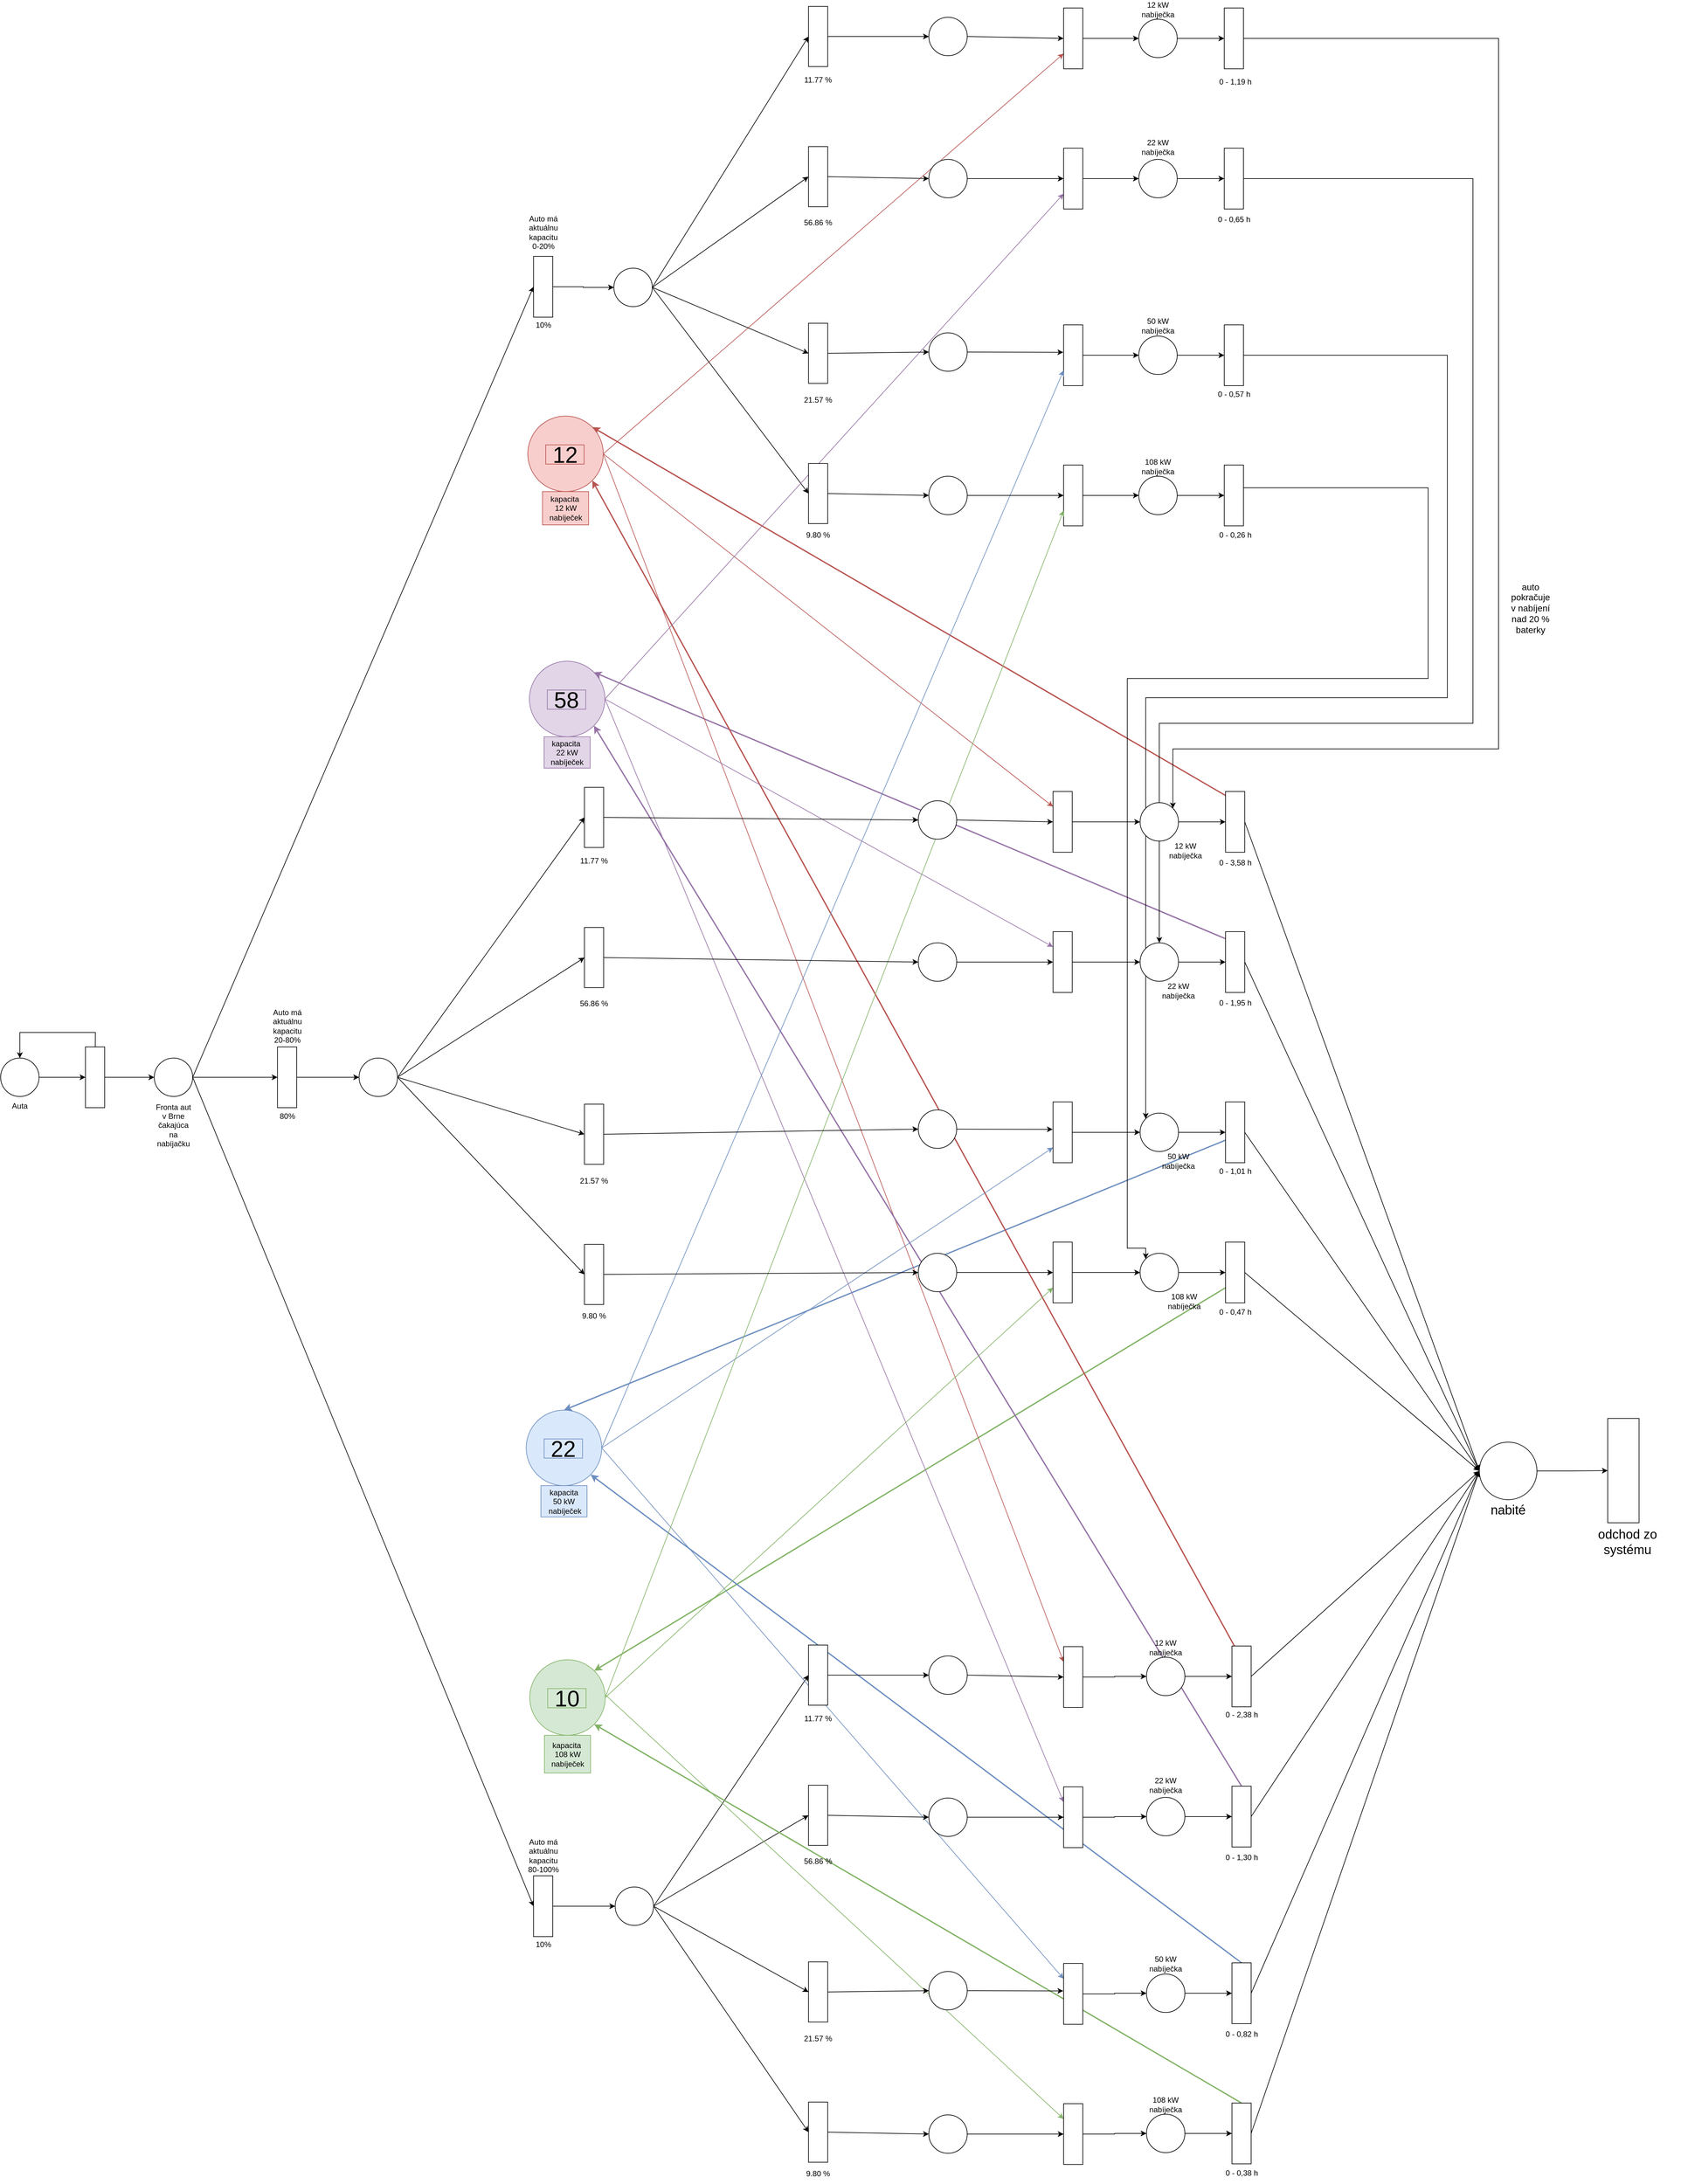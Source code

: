 <mxfile version="24.9.0" pages="2">
  <diagram name="Page-1" id="imFHXEyTwjmKSMdX5b27">
    <mxGraphModel dx="5250" dy="3985" grid="1" gridSize="10" guides="1" tooltips="1" connect="1" arrows="1" fold="1" page="1" pageScale="1" pageWidth="1920" pageHeight="1200" math="0" shadow="0">
      <root>
        <mxCell id="0" />
        <mxCell id="1" parent="0" />
        <mxCell id="hVdwgTMXwn0eozp2v96i-5" style="edgeStyle=orthogonalEdgeStyle;rounded=0;orthogonalLoop=1;jettySize=auto;html=1;exitX=1;exitY=0.5;exitDx=0;exitDy=0;entryX=0.5;entryY=1;entryDx=0;entryDy=0;" parent="1" source="hVdwgTMXwn0eozp2v96i-1" target="hVdwgTMXwn0eozp2v96i-3" edge="1">
          <mxGeometry relative="1" as="geometry" />
        </mxCell>
        <mxCell id="hVdwgTMXwn0eozp2v96i-1" value="" style="ellipse;whiteSpace=wrap;html=1;aspect=fixed;" parent="1" vertex="1">
          <mxGeometry x="330" y="523" width="60" height="60" as="geometry" />
        </mxCell>
        <mxCell id="hVdwgTMXwn0eozp2v96i-13" style="rounded=0;orthogonalLoop=1;jettySize=auto;html=1;exitX=0.5;exitY=0;exitDx=0;exitDy=0;entryX=0;entryY=0.5;entryDx=0;entryDy=0;" parent="1" source="hVdwgTMXwn0eozp2v96i-3" target="hVdwgTMXwn0eozp2v96i-11" edge="1">
          <mxGeometry relative="1" as="geometry" />
        </mxCell>
        <mxCell id="hVdwgTMXwn0eozp2v96i-3" value="" style="rounded=0;whiteSpace=wrap;html=1;rotation=90;" parent="1" vertex="1">
          <mxGeometry x="430" y="538" width="95" height="30" as="geometry" />
        </mxCell>
        <mxCell id="hVdwgTMXwn0eozp2v96i-7" value="" style="endArrow=classic;html=1;rounded=0;" parent="1" source="hVdwgTMXwn0eozp2v96i-3" edge="1">
          <mxGeometry width="50" height="50" relative="1" as="geometry">
            <mxPoint x="478" y="503" as="sourcePoint" />
            <mxPoint x="360" y="523" as="targetPoint" />
            <Array as="points">
              <mxPoint x="478" y="483" />
              <mxPoint x="360" y="483" />
            </Array>
          </mxGeometry>
        </mxCell>
        <mxCell id="hVdwgTMXwn0eozp2v96i-9" value="Auta" style="text;html=1;align=center;verticalAlign=middle;whiteSpace=wrap;rounded=0;" parent="1" vertex="1">
          <mxGeometry x="330" y="583" width="60" height="30" as="geometry" />
        </mxCell>
        <mxCell id="hVdwgTMXwn0eozp2v96i-19" style="rounded=0;orthogonalLoop=1;jettySize=auto;html=1;exitX=1;exitY=0.5;exitDx=0;exitDy=0;entryX=0.5;entryY=1;entryDx=0;entryDy=0;" parent="1" source="hVdwgTMXwn0eozp2v96i-11" target="hVdwgTMXwn0eozp2v96i-16" edge="1">
          <mxGeometry relative="1" as="geometry" />
        </mxCell>
        <mxCell id="hVdwgTMXwn0eozp2v96i-20" style="rounded=0;orthogonalLoop=1;jettySize=auto;html=1;exitX=1;exitY=0.5;exitDx=0;exitDy=0;entryX=0.5;entryY=1;entryDx=0;entryDy=0;" parent="1" source="hVdwgTMXwn0eozp2v96i-11" target="hVdwgTMXwn0eozp2v96i-17" edge="1">
          <mxGeometry relative="1" as="geometry" />
        </mxCell>
        <mxCell id="hVdwgTMXwn0eozp2v96i-21" style="rounded=0;orthogonalLoop=1;jettySize=auto;html=1;exitX=1;exitY=0.5;exitDx=0;exitDy=0;entryX=0.5;entryY=1;entryDx=0;entryDy=0;" parent="1" source="hVdwgTMXwn0eozp2v96i-11" target="hVdwgTMXwn0eozp2v96i-18" edge="1">
          <mxGeometry relative="1" as="geometry" />
        </mxCell>
        <mxCell id="hVdwgTMXwn0eozp2v96i-11" value="" style="ellipse;whiteSpace=wrap;html=1;aspect=fixed;" parent="1" vertex="1">
          <mxGeometry x="570" y="523" width="60" height="60" as="geometry" />
        </mxCell>
        <mxCell id="hVdwgTMXwn0eozp2v96i-15" value="Fronta aut v Brne čakajúca na nabíjačku" style="text;html=1;align=center;verticalAlign=middle;whiteSpace=wrap;rounded=0;" parent="1" vertex="1">
          <mxGeometry x="570" y="583" width="60" height="90" as="geometry" />
        </mxCell>
        <mxCell id="hVdwgTMXwn0eozp2v96i-31" style="edgeStyle=orthogonalEdgeStyle;rounded=0;orthogonalLoop=1;jettySize=auto;html=1;exitX=0.5;exitY=0;exitDx=0;exitDy=0;entryX=0;entryY=0.5;entryDx=0;entryDy=0;" parent="1" source="hVdwgTMXwn0eozp2v96i-16" target="hVdwgTMXwn0eozp2v96i-101" edge="1">
          <mxGeometry relative="1" as="geometry">
            <mxPoint x="1290" y="-682" as="targetPoint" />
          </mxGeometry>
        </mxCell>
        <mxCell id="hVdwgTMXwn0eozp2v96i-16" value="" style="rounded=0;whiteSpace=wrap;html=1;rotation=90;" parent="1" vertex="1">
          <mxGeometry x="1130" y="-697" width="95" height="30" as="geometry" />
        </mxCell>
        <mxCell id="hVdwgTMXwn0eozp2v96i-29" style="edgeStyle=orthogonalEdgeStyle;rounded=0;orthogonalLoop=1;jettySize=auto;html=1;exitX=0.5;exitY=0;exitDx=0;exitDy=0;entryX=0;entryY=0.5;entryDx=0;entryDy=0;" parent="1" source="hVdwgTMXwn0eozp2v96i-17" target="hVdwgTMXwn0eozp2v96i-28" edge="1">
          <mxGeometry relative="1" as="geometry" />
        </mxCell>
        <mxCell id="hVdwgTMXwn0eozp2v96i-17" value="" style="rounded=0;whiteSpace=wrap;html=1;rotation=90;" parent="1" vertex="1">
          <mxGeometry x="730" y="538" width="95" height="30" as="geometry" />
        </mxCell>
        <mxCell id="hVdwgTMXwn0eozp2v96i-33" style="edgeStyle=orthogonalEdgeStyle;rounded=0;orthogonalLoop=1;jettySize=auto;html=1;exitX=0.5;exitY=0;exitDx=0;exitDy=0;entryX=0;entryY=0.5;entryDx=0;entryDy=0;" parent="1" source="hVdwgTMXwn0eozp2v96i-18" target="hVdwgTMXwn0eozp2v96i-164" edge="1">
          <mxGeometry relative="1" as="geometry">
            <mxPoint x="1290" y="1848.0" as="targetPoint" />
          </mxGeometry>
        </mxCell>
        <mxCell id="hVdwgTMXwn0eozp2v96i-18" value="" style="rounded=0;whiteSpace=wrap;html=1;rotation=90;" parent="1" vertex="1">
          <mxGeometry x="1130" y="1833" width="95" height="30" as="geometry" />
        </mxCell>
        <mxCell id="hVdwgTMXwn0eozp2v96i-22" value="10%" style="text;html=1;align=center;verticalAlign=middle;whiteSpace=wrap;rounded=0;" parent="1" vertex="1">
          <mxGeometry x="1157.5" y="-637" width="40" height="30" as="geometry" />
        </mxCell>
        <mxCell id="hVdwgTMXwn0eozp2v96i-23" value="80%" style="text;html=1;align=center;verticalAlign=middle;whiteSpace=wrap;rounded=0;" parent="1" vertex="1">
          <mxGeometry x="758" y="599" width="40" height="30" as="geometry" />
        </mxCell>
        <mxCell id="hVdwgTMXwn0eozp2v96i-24" value="10%" style="text;html=1;align=center;verticalAlign=middle;whiteSpace=wrap;rounded=0;" parent="1" vertex="1">
          <mxGeometry x="1157.5" y="1893" width="40" height="30" as="geometry" />
        </mxCell>
        <mxCell id="hVdwgTMXwn0eozp2v96i-25" value="Auto má aktuálnu kapacitu 0-20%" style="text;html=1;align=center;verticalAlign=middle;whiteSpace=wrap;rounded=0;" parent="1" vertex="1">
          <mxGeometry x="1147.5" y="-797" width="60" height="60" as="geometry" />
        </mxCell>
        <mxCell id="hVdwgTMXwn0eozp2v96i-26" value="Auto má aktuálnu kapacitu 20-80%" style="text;html=1;align=center;verticalAlign=middle;whiteSpace=wrap;rounded=0;" parent="1" vertex="1">
          <mxGeometry x="748" y="443" width="60" height="60" as="geometry" />
        </mxCell>
        <mxCell id="hVdwgTMXwn0eozp2v96i-27" value="Auto má aktuálnu kapacitu 80-100%" style="text;html=1;align=center;verticalAlign=middle;whiteSpace=wrap;rounded=0;" parent="1" vertex="1">
          <mxGeometry x="1148" y="1739" width="60" height="60" as="geometry" />
        </mxCell>
        <mxCell id="Ne4zD6o56oPT8uHqeSny-9" style="edgeStyle=none;rounded=0;orthogonalLoop=1;jettySize=auto;html=1;exitX=1;exitY=0.5;exitDx=0;exitDy=0;entryX=0.5;entryY=1;entryDx=0;entryDy=0;" edge="1" parent="1" source="hVdwgTMXwn0eozp2v96i-28" target="Ne4zD6o56oPT8uHqeSny-3">
          <mxGeometry relative="1" as="geometry" />
        </mxCell>
        <mxCell id="Ne4zD6o56oPT8uHqeSny-10" style="edgeStyle=none;rounded=0;orthogonalLoop=1;jettySize=auto;html=1;exitX=1;exitY=0.5;exitDx=0;exitDy=0;entryX=0.5;entryY=1;entryDx=0;entryDy=0;" edge="1" parent="1" source="hVdwgTMXwn0eozp2v96i-28" target="Ne4zD6o56oPT8uHqeSny-4">
          <mxGeometry relative="1" as="geometry" />
        </mxCell>
        <mxCell id="Ne4zD6o56oPT8uHqeSny-11" style="edgeStyle=none;rounded=0;orthogonalLoop=1;jettySize=auto;html=1;exitX=1;exitY=0.5;exitDx=0;exitDy=0;entryX=0.5;entryY=1;entryDx=0;entryDy=0;" edge="1" parent="1" source="hVdwgTMXwn0eozp2v96i-28" target="Ne4zD6o56oPT8uHqeSny-1">
          <mxGeometry relative="1" as="geometry" />
        </mxCell>
        <mxCell id="Ne4zD6o56oPT8uHqeSny-12" style="edgeStyle=none;rounded=0;orthogonalLoop=1;jettySize=auto;html=1;exitX=1;exitY=0.5;exitDx=0;exitDy=0;entryX=0.5;entryY=1;entryDx=0;entryDy=0;" edge="1" parent="1" source="hVdwgTMXwn0eozp2v96i-28" target="Ne4zD6o56oPT8uHqeSny-2">
          <mxGeometry relative="1" as="geometry" />
        </mxCell>
        <mxCell id="hVdwgTMXwn0eozp2v96i-28" value="" style="ellipse;whiteSpace=wrap;html=1;aspect=fixed;" parent="1" vertex="1">
          <mxGeometry x="890" y="523" width="60" height="60" as="geometry" />
        </mxCell>
        <mxCell id="hVdwgTMXwn0eozp2v96i-67" style="edgeStyle=orthogonalEdgeStyle;rounded=0;orthogonalLoop=1;jettySize=auto;html=1;exitX=0.5;exitY=0;exitDx=0;exitDy=0;entryX=0;entryY=0.5;entryDx=0;entryDy=0;" parent="1" source="Ne4zD6o56oPT8uHqeSny-13" target="hVdwgTMXwn0eozp2v96i-51" edge="1">
          <mxGeometry relative="1" as="geometry">
            <mxPoint x="2022.5" y="639" as="sourcePoint" />
          </mxGeometry>
        </mxCell>
        <mxCell id="hVdwgTMXwn0eozp2v96i-69" style="edgeStyle=orthogonalEdgeStyle;rounded=0;orthogonalLoop=1;jettySize=auto;html=1;exitX=0.5;exitY=0;exitDx=0;exitDy=0;" parent="1" source="Ne4zD6o56oPT8uHqeSny-14" target="hVdwgTMXwn0eozp2v96i-52" edge="1">
          <mxGeometry relative="1" as="geometry">
            <mxPoint x="2022.5" y="858" as="sourcePoint" />
          </mxGeometry>
        </mxCell>
        <mxCell id="hVdwgTMXwn0eozp2v96i-63" style="edgeStyle=orthogonalEdgeStyle;rounded=0;orthogonalLoop=1;jettySize=auto;html=1;exitX=0.5;exitY=0;exitDx=0;exitDy=0;" parent="1" source="Ne4zD6o56oPT8uHqeSny-15" target="hVdwgTMXwn0eozp2v96i-55" edge="1">
          <mxGeometry relative="1" as="geometry">
            <mxPoint x="2022.5" y="154" as="sourcePoint" />
          </mxGeometry>
        </mxCell>
        <mxCell id="hVdwgTMXwn0eozp2v96i-65" style="edgeStyle=orthogonalEdgeStyle;rounded=0;orthogonalLoop=1;jettySize=auto;html=1;exitX=0.5;exitY=0;exitDx=0;exitDy=0;" parent="1" source="Ne4zD6o56oPT8uHqeSny-16" target="hVdwgTMXwn0eozp2v96i-56" edge="1">
          <mxGeometry relative="1" as="geometry">
            <mxPoint x="2022.5" y="373" as="sourcePoint" />
          </mxGeometry>
        </mxCell>
        <mxCell id="hVdwgTMXwn0eozp2v96i-68" style="edgeStyle=orthogonalEdgeStyle;rounded=0;orthogonalLoop=1;jettySize=auto;html=1;exitX=1;exitY=0.5;exitDx=0;exitDy=0;" parent="1" source="hVdwgTMXwn0eozp2v96i-51" target="hVdwgTMXwn0eozp2v96i-53" edge="1">
          <mxGeometry relative="1" as="geometry" />
        </mxCell>
        <mxCell id="hVdwgTMXwn0eozp2v96i-70" style="edgeStyle=orthogonalEdgeStyle;rounded=0;orthogonalLoop=1;jettySize=auto;html=1;exitX=1;exitY=0.5;exitDx=0;exitDy=0;entryX=0.5;entryY=1;entryDx=0;entryDy=0;" parent="1" source="hVdwgTMXwn0eozp2v96i-52" target="hVdwgTMXwn0eozp2v96i-54" edge="1">
          <mxGeometry relative="1" as="geometry" />
        </mxCell>
        <mxCell id="hVdwgTMXwn0eozp2v96i-52" value="" style="ellipse;whiteSpace=wrap;html=1;aspect=fixed;" parent="1" vertex="1">
          <mxGeometry x="2110" y="828" width="60" height="60" as="geometry" />
        </mxCell>
        <mxCell id="hVdwgTMXwn0eozp2v96i-224" style="rounded=0;orthogonalLoop=1;jettySize=auto;html=1;exitX=0.5;exitY=0;exitDx=0;exitDy=0;entryX=0;entryY=0.5;entryDx=0;entryDy=0;" parent="1" source="hVdwgTMXwn0eozp2v96i-53" target="hVdwgTMXwn0eozp2v96i-219" edge="1">
          <mxGeometry relative="1" as="geometry">
            <mxPoint x="2640" y="1163" as="targetPoint" />
          </mxGeometry>
        </mxCell>
        <mxCell id="CMwm_mQ0izCvLeI7IXAa-15" style="edgeStyle=none;rounded=0;orthogonalLoop=1;jettySize=auto;html=1;exitX=0.5;exitY=0;exitDx=0;exitDy=0;entryX=0.5;entryY=0;entryDx=0;entryDy=0;fillColor=#dae8fc;strokeColor=#6c8ebf;strokeWidth=2;" parent="1" source="hVdwgTMXwn0eozp2v96i-53" target="hVdwgTMXwn0eozp2v96i-212" edge="1">
          <mxGeometry relative="1" as="geometry" />
        </mxCell>
        <mxCell id="hVdwgTMXwn0eozp2v96i-53" value="" style="rounded=0;whiteSpace=wrap;html=1;rotation=90;" parent="1" vertex="1">
          <mxGeometry x="2211" y="624" width="95" height="30" as="geometry" />
        </mxCell>
        <mxCell id="hVdwgTMXwn0eozp2v96i-225" style="rounded=0;orthogonalLoop=1;jettySize=auto;html=1;exitX=0.5;exitY=0;exitDx=0;exitDy=0;entryX=0;entryY=0.5;entryDx=0;entryDy=0;" parent="1" source="hVdwgTMXwn0eozp2v96i-54" target="hVdwgTMXwn0eozp2v96i-219" edge="1">
          <mxGeometry relative="1" as="geometry" />
        </mxCell>
        <mxCell id="CMwm_mQ0izCvLeI7IXAa-16" style="edgeStyle=none;rounded=0;orthogonalLoop=1;jettySize=auto;html=1;exitX=0.75;exitY=1;exitDx=0;exitDy=0;entryX=1;entryY=0;entryDx=0;entryDy=0;fillColor=#d5e8d4;strokeColor=#82b366;strokeWidth=2;" parent="1" source="hVdwgTMXwn0eozp2v96i-54" target="hVdwgTMXwn0eozp2v96i-215" edge="1">
          <mxGeometry relative="1" as="geometry" />
        </mxCell>
        <mxCell id="hVdwgTMXwn0eozp2v96i-54" value="" style="rounded=0;whiteSpace=wrap;html=1;rotation=90;" parent="1" vertex="1">
          <mxGeometry x="2211" y="843" width="95" height="30" as="geometry" />
        </mxCell>
        <mxCell id="hVdwgTMXwn0eozp2v96i-64" style="edgeStyle=orthogonalEdgeStyle;rounded=0;orthogonalLoop=1;jettySize=auto;html=1;exitX=1;exitY=0.5;exitDx=0;exitDy=0;" parent="1" source="hVdwgTMXwn0eozp2v96i-55" target="hVdwgTMXwn0eozp2v96i-57" edge="1">
          <mxGeometry relative="1" as="geometry" />
        </mxCell>
        <mxCell id="hVdwgTMXwn0eozp2v96i-66" style="edgeStyle=orthogonalEdgeStyle;rounded=0;orthogonalLoop=1;jettySize=auto;html=1;exitX=1;exitY=0.5;exitDx=0;exitDy=0;" parent="1" source="hVdwgTMXwn0eozp2v96i-56" target="hVdwgTMXwn0eozp2v96i-58" edge="1">
          <mxGeometry relative="1" as="geometry" />
        </mxCell>
        <mxCell id="hVdwgTMXwn0eozp2v96i-222" style="rounded=0;orthogonalLoop=1;jettySize=auto;html=1;exitX=0.5;exitY=0;exitDx=0;exitDy=0;entryX=0;entryY=0.5;entryDx=0;entryDy=0;" parent="1" source="hVdwgTMXwn0eozp2v96i-57" target="hVdwgTMXwn0eozp2v96i-219" edge="1">
          <mxGeometry relative="1" as="geometry" />
        </mxCell>
        <mxCell id="CMwm_mQ0izCvLeI7IXAa-13" style="edgeStyle=none;rounded=0;orthogonalLoop=1;jettySize=auto;html=1;exitX=0.25;exitY=0;exitDx=0;exitDy=0;entryX=1;entryY=0;entryDx=0;entryDy=0;strokeWidth=2;fillColor=#f8cecc;strokeColor=#b85450;" parent="1" source="hVdwgTMXwn0eozp2v96i-57" target="hVdwgTMXwn0eozp2v96i-79" edge="1">
          <mxGeometry relative="1" as="geometry" />
        </mxCell>
        <mxCell id="hVdwgTMXwn0eozp2v96i-57" value="" style="rounded=0;whiteSpace=wrap;html=1;rotation=90;" parent="1" vertex="1">
          <mxGeometry x="2211" y="139" width="95" height="30" as="geometry" />
        </mxCell>
        <mxCell id="hVdwgTMXwn0eozp2v96i-223" style="rounded=0;orthogonalLoop=1;jettySize=auto;html=1;exitX=0.5;exitY=0;exitDx=0;exitDy=0;entryX=0;entryY=0.5;entryDx=0;entryDy=0;" parent="1" source="hVdwgTMXwn0eozp2v96i-58" target="hVdwgTMXwn0eozp2v96i-219" edge="1">
          <mxGeometry relative="1" as="geometry">
            <mxPoint x="2630" y="1163.0" as="targetPoint" />
          </mxGeometry>
        </mxCell>
        <mxCell id="CMwm_mQ0izCvLeI7IXAa-14" style="edgeStyle=none;rounded=0;orthogonalLoop=1;jettySize=auto;html=1;exitX=0.25;exitY=0;exitDx=0;exitDy=0;entryX=1;entryY=0;entryDx=0;entryDy=0;fillColor=#e1d5e7;strokeColor=#9673a6;strokeWidth=2;" parent="1" source="hVdwgTMXwn0eozp2v96i-58" target="hVdwgTMXwn0eozp2v96i-209" edge="1">
          <mxGeometry relative="1" as="geometry" />
        </mxCell>
        <mxCell id="hVdwgTMXwn0eozp2v96i-58" value="" style="rounded=0;whiteSpace=wrap;html=1;rotation=90;" parent="1" vertex="1">
          <mxGeometry x="2211" y="358" width="95" height="30" as="geometry" />
        </mxCell>
        <mxCell id="hVdwgTMXwn0eozp2v96i-72" value="22 kW nabíječka" style="text;html=1;align=center;verticalAlign=middle;whiteSpace=wrap;rounded=0;" parent="1" vertex="1">
          <mxGeometry x="2140" y="403" width="60" height="30" as="geometry" />
        </mxCell>
        <mxCell id="hVdwgTMXwn0eozp2v96i-73" value="50 kW nabíječka" style="text;html=1;align=center;verticalAlign=middle;whiteSpace=wrap;rounded=0;" parent="1" vertex="1">
          <mxGeometry x="2140" y="669" width="60" height="30" as="geometry" />
        </mxCell>
        <mxCell id="hVdwgTMXwn0eozp2v96i-74" value="108 kW nabíječka" style="text;html=1;align=center;verticalAlign=middle;whiteSpace=wrap;rounded=0;" parent="1" vertex="1">
          <mxGeometry x="2149" y="888" width="60" height="30" as="geometry" />
        </mxCell>
        <mxCell id="CMwm_mQ0izCvLeI7IXAa-1" style="edgeStyle=none;rounded=0;orthogonalLoop=1;jettySize=auto;html=1;exitX=1;exitY=0.5;exitDx=0;exitDy=0;entryX=0.75;entryY=1;entryDx=0;entryDy=0;fillColor=#f8cecc;strokeColor=#b85450;" parent="1" source="hVdwgTMXwn0eozp2v96i-79" edge="1" target="hVdwgTMXwn0eozp2v96i-119">
          <mxGeometry relative="1" as="geometry">
            <mxPoint x="2005" y="-1025" as="targetPoint" />
          </mxGeometry>
        </mxCell>
        <mxCell id="CMwm_mQ0izCvLeI7IXAa-3" style="edgeStyle=none;rounded=0;orthogonalLoop=1;jettySize=auto;html=1;exitX=1;exitY=0.5;exitDx=0;exitDy=0;entryX=0.25;entryY=1;entryDx=0;entryDy=0;fillColor=#f8cecc;strokeColor=#b85450;" parent="1" source="hVdwgTMXwn0eozp2v96i-79" target="Ne4zD6o56oPT8uHqeSny-41" edge="1">
          <mxGeometry relative="1" as="geometry">
            <mxPoint x="2002.5" y="1465.25" as="targetPoint" />
          </mxGeometry>
        </mxCell>
        <mxCell id="Ne4zD6o56oPT8uHqeSny-35" style="edgeStyle=none;rounded=0;orthogonalLoop=1;jettySize=auto;html=1;exitX=1;exitY=0.5;exitDx=0;exitDy=0;entryX=0.25;entryY=1;entryDx=0;entryDy=0;fillColor=#f8cecc;strokeColor=#b85450;" edge="1" parent="1" source="hVdwgTMXwn0eozp2v96i-79" target="Ne4zD6o56oPT8uHqeSny-15">
          <mxGeometry relative="1" as="geometry" />
        </mxCell>
        <mxCell id="hVdwgTMXwn0eozp2v96i-79" value="" style="ellipse;whiteSpace=wrap;html=1;aspect=fixed;fillColor=#f8cecc;strokeColor=#b85450;" parent="1" vertex="1">
          <mxGeometry x="1153.5" y="-480" width="118" height="118" as="geometry" />
        </mxCell>
        <mxCell id="hVdwgTMXwn0eozp2v96i-87" value="&lt;font style=&quot;font-size: 35px;&quot;&gt;12&lt;/font&gt;" style="text;html=1;align=center;verticalAlign=middle;whiteSpace=wrap;rounded=0;fillColor=#f8cecc;strokeColor=#b85450;" parent="1" vertex="1">
          <mxGeometry x="1181.5" y="-435" width="60" height="30" as="geometry" />
        </mxCell>
        <mxCell id="hVdwgTMXwn0eozp2v96i-95" value="kapacita&amp;nbsp;&lt;div&gt;12 kW&lt;/div&gt;&lt;div&gt;nabíječek&lt;/div&gt;" style="text;html=1;align=center;verticalAlign=middle;whiteSpace=wrap;rounded=0;fillColor=#f8cecc;strokeColor=#b85450;" parent="1" vertex="1">
          <mxGeometry x="1176.5" y="-362" width="72" height="52" as="geometry" />
        </mxCell>
        <mxCell id="DUZmrAGYnQG1LHZdkdyr-12" style="edgeStyle=none;rounded=0;orthogonalLoop=1;jettySize=auto;html=1;exitX=1;exitY=0.5;exitDx=0;exitDy=0;entryX=0.5;entryY=1;entryDx=0;entryDy=0;" parent="1" source="hVdwgTMXwn0eozp2v96i-101" target="DUZmrAGYnQG1LHZdkdyr-5" edge="1">
          <mxGeometry relative="1" as="geometry" />
        </mxCell>
        <mxCell id="DUZmrAGYnQG1LHZdkdyr-13" style="edgeStyle=none;rounded=0;orthogonalLoop=1;jettySize=auto;html=1;exitX=1;exitY=0.5;exitDx=0;exitDy=0;entryX=0.5;entryY=1;entryDx=0;entryDy=0;" parent="1" source="hVdwgTMXwn0eozp2v96i-101" target="DUZmrAGYnQG1LHZdkdyr-6" edge="1">
          <mxGeometry relative="1" as="geometry" />
        </mxCell>
        <mxCell id="DUZmrAGYnQG1LHZdkdyr-14" style="edgeStyle=none;rounded=0;orthogonalLoop=1;jettySize=auto;html=1;exitX=1;exitY=0.5;exitDx=0;exitDy=0;entryX=0.5;entryY=1;entryDx=0;entryDy=0;" parent="1" source="hVdwgTMXwn0eozp2v96i-101" target="DUZmrAGYnQG1LHZdkdyr-3" edge="1">
          <mxGeometry relative="1" as="geometry" />
        </mxCell>
        <mxCell id="DUZmrAGYnQG1LHZdkdyr-15" style="edgeStyle=none;rounded=0;orthogonalLoop=1;jettySize=auto;html=1;exitX=1;exitY=0.5;exitDx=0;exitDy=0;entryX=0.5;entryY=1;entryDx=0;entryDy=0;" parent="1" source="hVdwgTMXwn0eozp2v96i-101" target="DUZmrAGYnQG1LHZdkdyr-4" edge="1">
          <mxGeometry relative="1" as="geometry" />
        </mxCell>
        <mxCell id="hVdwgTMXwn0eozp2v96i-101" value="" style="ellipse;whiteSpace=wrap;html=1;aspect=fixed;" parent="1" vertex="1">
          <mxGeometry x="1288" y="-711" width="60" height="60" as="geometry" />
        </mxCell>
        <mxCell id="hVdwgTMXwn0eozp2v96i-111" style="edgeStyle=orthogonalEdgeStyle;rounded=0;orthogonalLoop=1;jettySize=auto;html=1;exitX=0.5;exitY=0;exitDx=0;exitDy=0;entryX=0;entryY=0.5;entryDx=0;entryDy=0;" parent="1" source="hVdwgTMXwn0eozp2v96i-112" target="hVdwgTMXwn0eozp2v96i-123" edge="1">
          <mxGeometry relative="1" as="geometry" />
        </mxCell>
        <mxCell id="hVdwgTMXwn0eozp2v96i-112" value="" style="rounded=0;whiteSpace=wrap;html=1;rotation=90;" parent="1" vertex="1">
          <mxGeometry x="1958" y="-590" width="95" height="30" as="geometry" />
        </mxCell>
        <mxCell id="hVdwgTMXwn0eozp2v96i-113" style="edgeStyle=orthogonalEdgeStyle;rounded=0;orthogonalLoop=1;jettySize=auto;html=1;exitX=0.5;exitY=0;exitDx=0;exitDy=0;" parent="1" source="hVdwgTMXwn0eozp2v96i-114" target="hVdwgTMXwn0eozp2v96i-125" edge="1">
          <mxGeometry relative="1" as="geometry" />
        </mxCell>
        <mxCell id="hVdwgTMXwn0eozp2v96i-114" value="" style="rounded=0;whiteSpace=wrap;html=1;rotation=90;" parent="1" vertex="1">
          <mxGeometry x="1958" y="-371" width="95" height="30" as="geometry" />
        </mxCell>
        <mxCell id="hVdwgTMXwn0eozp2v96i-118" style="edgeStyle=orthogonalEdgeStyle;rounded=0;orthogonalLoop=1;jettySize=auto;html=1;exitX=0.5;exitY=0;exitDx=0;exitDy=0;" parent="1" source="hVdwgTMXwn0eozp2v96i-119" target="hVdwgTMXwn0eozp2v96i-131" edge="1">
          <mxGeometry relative="1" as="geometry" />
        </mxCell>
        <mxCell id="hVdwgTMXwn0eozp2v96i-119" value="" style="rounded=0;whiteSpace=wrap;html=1;rotation=90;" parent="1" vertex="1">
          <mxGeometry x="1958" y="-1085" width="95" height="30" as="geometry" />
        </mxCell>
        <mxCell id="hVdwgTMXwn0eozp2v96i-120" style="edgeStyle=orthogonalEdgeStyle;rounded=0;orthogonalLoop=1;jettySize=auto;html=1;exitX=0.5;exitY=0;exitDx=0;exitDy=0;" parent="1" source="hVdwgTMXwn0eozp2v96i-121" target="hVdwgTMXwn0eozp2v96i-133" edge="1">
          <mxGeometry relative="1" as="geometry" />
        </mxCell>
        <mxCell id="hVdwgTMXwn0eozp2v96i-121" value="" style="rounded=0;whiteSpace=wrap;html=1;rotation=90;" parent="1" vertex="1">
          <mxGeometry x="1958" y="-866" width="95" height="30" as="geometry" />
        </mxCell>
        <mxCell id="hVdwgTMXwn0eozp2v96i-122" style="edgeStyle=orthogonalEdgeStyle;rounded=0;orthogonalLoop=1;jettySize=auto;html=1;exitX=1;exitY=0.5;exitDx=0;exitDy=0;" parent="1" source="hVdwgTMXwn0eozp2v96i-123" target="hVdwgTMXwn0eozp2v96i-127" edge="1">
          <mxGeometry relative="1" as="geometry" />
        </mxCell>
        <mxCell id="hVdwgTMXwn0eozp2v96i-123" value="" style="ellipse;whiteSpace=wrap;html=1;aspect=fixed;" parent="1" vertex="1">
          <mxGeometry x="2108" y="-605" width="60" height="60" as="geometry" />
        </mxCell>
        <mxCell id="hVdwgTMXwn0eozp2v96i-124" style="edgeStyle=orthogonalEdgeStyle;rounded=0;orthogonalLoop=1;jettySize=auto;html=1;exitX=1;exitY=0.5;exitDx=0;exitDy=0;entryX=0.5;entryY=1;entryDx=0;entryDy=0;" parent="1" source="hVdwgTMXwn0eozp2v96i-125" target="hVdwgTMXwn0eozp2v96i-129" edge="1">
          <mxGeometry relative="1" as="geometry" />
        </mxCell>
        <mxCell id="hVdwgTMXwn0eozp2v96i-125" value="" style="ellipse;whiteSpace=wrap;html=1;aspect=fixed;" parent="1" vertex="1">
          <mxGeometry x="2108" y="-386" width="60" height="60" as="geometry" />
        </mxCell>
        <mxCell id="Ne4zD6o56oPT8uHqeSny-31" style="edgeStyle=orthogonalEdgeStyle;rounded=0;orthogonalLoop=1;jettySize=auto;html=1;exitX=0.5;exitY=0;exitDx=0;exitDy=0;entryX=0;entryY=0;entryDx=0;entryDy=0;" edge="1" parent="1" source="hVdwgTMXwn0eozp2v96i-127" target="hVdwgTMXwn0eozp2v96i-51">
          <mxGeometry relative="1" as="geometry">
            <Array as="points">
              <mxPoint x="2590" y="-575" />
              <mxPoint x="2590" y="-40" />
              <mxPoint x="2119" y="-40" />
            </Array>
          </mxGeometry>
        </mxCell>
        <mxCell id="hVdwgTMXwn0eozp2v96i-127" value="" style="rounded=0;whiteSpace=wrap;html=1;rotation=90;" parent="1" vertex="1">
          <mxGeometry x="2209" y="-590" width="95" height="30" as="geometry" />
        </mxCell>
        <mxCell id="Ne4zD6o56oPT8uHqeSny-32" style="edgeStyle=orthogonalEdgeStyle;rounded=0;orthogonalLoop=1;jettySize=auto;html=1;exitX=0.5;exitY=0;exitDx=0;exitDy=0;entryX=0;entryY=0;entryDx=0;entryDy=0;" edge="1" parent="1" target="hVdwgTMXwn0eozp2v96i-52">
          <mxGeometry relative="1" as="geometry">
            <mxPoint x="2251.5" y="-368" as="sourcePoint" />
            <mxPoint x="2098.787" y="824.787" as="targetPoint" />
            <Array as="points">
              <mxPoint x="2560" y="-368" />
              <mxPoint x="2560" y="-70" />
              <mxPoint x="2090" y="-70" />
              <mxPoint x="2090" y="820" />
              <mxPoint x="2119" y="820" />
            </Array>
          </mxGeometry>
        </mxCell>
        <mxCell id="hVdwgTMXwn0eozp2v96i-129" value="" style="rounded=0;whiteSpace=wrap;html=1;rotation=90;" parent="1" vertex="1">
          <mxGeometry x="2209" y="-371" width="95" height="30" as="geometry" />
        </mxCell>
        <mxCell id="hVdwgTMXwn0eozp2v96i-130" style="edgeStyle=orthogonalEdgeStyle;rounded=0;orthogonalLoop=1;jettySize=auto;html=1;exitX=1;exitY=0.5;exitDx=0;exitDy=0;" parent="1" source="hVdwgTMXwn0eozp2v96i-131" target="hVdwgTMXwn0eozp2v96i-135" edge="1">
          <mxGeometry relative="1" as="geometry" />
        </mxCell>
        <mxCell id="hVdwgTMXwn0eozp2v96i-131" value="" style="ellipse;whiteSpace=wrap;html=1;aspect=fixed;" parent="1" vertex="1">
          <mxGeometry x="2108" y="-1100" width="60" height="60" as="geometry" />
        </mxCell>
        <mxCell id="hVdwgTMXwn0eozp2v96i-132" style="edgeStyle=orthogonalEdgeStyle;rounded=0;orthogonalLoop=1;jettySize=auto;html=1;exitX=1;exitY=0.5;exitDx=0;exitDy=0;" parent="1" source="hVdwgTMXwn0eozp2v96i-133" target="hVdwgTMXwn0eozp2v96i-137" edge="1">
          <mxGeometry relative="1" as="geometry" />
        </mxCell>
        <mxCell id="hVdwgTMXwn0eozp2v96i-133" value="" style="ellipse;whiteSpace=wrap;html=1;aspect=fixed;" parent="1" vertex="1">
          <mxGeometry x="2108" y="-881" width="60" height="60" as="geometry" />
        </mxCell>
        <mxCell id="Ne4zD6o56oPT8uHqeSny-29" style="edgeStyle=orthogonalEdgeStyle;rounded=0;orthogonalLoop=1;jettySize=auto;html=1;exitX=0.5;exitY=0;exitDx=0;exitDy=0;entryX=1;entryY=0;entryDx=0;entryDy=0;" edge="1" parent="1" source="hVdwgTMXwn0eozp2v96i-135" target="hVdwgTMXwn0eozp2v96i-55">
          <mxGeometry relative="1" as="geometry">
            <mxPoint x="2140" y="90" as="targetPoint" />
            <Array as="points">
              <mxPoint x="2670" y="-1070" />
              <mxPoint x="2670" y="40" />
              <mxPoint x="2161" y="40" />
            </Array>
          </mxGeometry>
        </mxCell>
        <mxCell id="hVdwgTMXwn0eozp2v96i-135" value="" style="rounded=0;whiteSpace=wrap;html=1;rotation=90;" parent="1" vertex="1">
          <mxGeometry x="2209" y="-1085" width="95" height="30" as="geometry" />
        </mxCell>
        <mxCell id="Ne4zD6o56oPT8uHqeSny-30" style="edgeStyle=orthogonalEdgeStyle;rounded=0;orthogonalLoop=1;jettySize=auto;html=1;exitX=0.5;exitY=0;exitDx=0;exitDy=0;" edge="1" parent="1" source="hVdwgTMXwn0eozp2v96i-137" target="hVdwgTMXwn0eozp2v96i-56">
          <mxGeometry relative="1" as="geometry">
            <Array as="points">
              <mxPoint x="2630" y="-851" />
              <mxPoint x="2630" />
              <mxPoint x="2140" />
            </Array>
          </mxGeometry>
        </mxCell>
        <mxCell id="hVdwgTMXwn0eozp2v96i-137" value="" style="rounded=0;whiteSpace=wrap;html=1;rotation=90;" parent="1" vertex="1">
          <mxGeometry x="2209" y="-866" width="95" height="30" as="geometry" />
        </mxCell>
        <mxCell id="hVdwgTMXwn0eozp2v96i-138" value="12 kW nabíječka" style="text;html=1;align=center;verticalAlign=middle;whiteSpace=wrap;rounded=0;" parent="1" vertex="1">
          <mxGeometry x="2108" y="-1130" width="60" height="30" as="geometry" />
        </mxCell>
        <mxCell id="hVdwgTMXwn0eozp2v96i-139" value="22 kW nabíječka" style="text;html=1;align=center;verticalAlign=middle;whiteSpace=wrap;rounded=0;" parent="1" vertex="1">
          <mxGeometry x="2108" y="-915" width="60" height="30" as="geometry" />
        </mxCell>
        <mxCell id="hVdwgTMXwn0eozp2v96i-140" value="50 kW nabíječka" style="text;html=1;align=center;verticalAlign=middle;whiteSpace=wrap;rounded=0;" parent="1" vertex="1">
          <mxGeometry x="2108" y="-636" width="60" height="30" as="geometry" />
        </mxCell>
        <mxCell id="hVdwgTMXwn0eozp2v96i-141" value="108 kW nabíječka" style="text;html=1;align=center;verticalAlign=middle;whiteSpace=wrap;rounded=0;" parent="1" vertex="1">
          <mxGeometry x="2108" y="-416" width="60" height="30" as="geometry" />
        </mxCell>
        <mxCell id="Ne4zD6o56oPT8uHqeSny-63" style="edgeStyle=none;rounded=0;orthogonalLoop=1;jettySize=auto;html=1;exitX=1;exitY=0.5;exitDx=0;exitDy=0;entryX=0.5;entryY=1;entryDx=0;entryDy=0;" edge="1" parent="1" source="hVdwgTMXwn0eozp2v96i-164" target="Ne4zD6o56oPT8uHqeSny-48">
          <mxGeometry relative="1" as="geometry" />
        </mxCell>
        <mxCell id="Ne4zD6o56oPT8uHqeSny-64" style="edgeStyle=none;rounded=0;orthogonalLoop=1;jettySize=auto;html=1;exitX=1;exitY=0.5;exitDx=0;exitDy=0;entryX=0.5;entryY=1;entryDx=0;entryDy=0;" edge="1" parent="1" source="hVdwgTMXwn0eozp2v96i-164" target="Ne4zD6o56oPT8uHqeSny-50">
          <mxGeometry relative="1" as="geometry" />
        </mxCell>
        <mxCell id="Ne4zD6o56oPT8uHqeSny-65" style="edgeStyle=none;rounded=0;orthogonalLoop=1;jettySize=auto;html=1;exitX=1;exitY=0.5;exitDx=0;exitDy=0;entryX=0.5;entryY=1;entryDx=0;entryDy=0;" edge="1" parent="1" source="hVdwgTMXwn0eozp2v96i-164" target="Ne4zD6o56oPT8uHqeSny-44">
          <mxGeometry relative="1" as="geometry" />
        </mxCell>
        <mxCell id="Ne4zD6o56oPT8uHqeSny-66" style="edgeStyle=none;rounded=0;orthogonalLoop=1;jettySize=auto;html=1;exitX=1;exitY=0.5;exitDx=0;exitDy=0;entryX=0.5;entryY=1;entryDx=0;entryDy=0;" edge="1" parent="1" source="hVdwgTMXwn0eozp2v96i-164" target="Ne4zD6o56oPT8uHqeSny-46">
          <mxGeometry relative="1" as="geometry" />
        </mxCell>
        <mxCell id="hVdwgTMXwn0eozp2v96i-164" value="" style="ellipse;whiteSpace=wrap;html=1;aspect=fixed;" parent="1" vertex="1">
          <mxGeometry x="1290" y="1818" width="60" height="60" as="geometry" />
        </mxCell>
        <mxCell id="hVdwgTMXwn0eozp2v96i-174" style="edgeStyle=orthogonalEdgeStyle;rounded=0;orthogonalLoop=1;jettySize=auto;html=1;exitX=0.5;exitY=0;exitDx=0;exitDy=0;entryX=0;entryY=0.5;entryDx=0;entryDy=0;" parent="1" source="Ne4zD6o56oPT8uHqeSny-39" target="hVdwgTMXwn0eozp2v96i-186" edge="1">
          <mxGeometry relative="1" as="geometry">
            <mxPoint x="2032.5" y="1984" as="sourcePoint" />
          </mxGeometry>
        </mxCell>
        <mxCell id="hVdwgTMXwn0eozp2v96i-176" style="edgeStyle=orthogonalEdgeStyle;rounded=0;orthogonalLoop=1;jettySize=auto;html=1;exitX=0.5;exitY=0;exitDx=0;exitDy=0;" parent="1" source="Ne4zD6o56oPT8uHqeSny-40" target="hVdwgTMXwn0eozp2v96i-188" edge="1">
          <mxGeometry relative="1" as="geometry">
            <mxPoint x="2032.5" y="2203" as="sourcePoint" />
          </mxGeometry>
        </mxCell>
        <mxCell id="hVdwgTMXwn0eozp2v96i-181" style="edgeStyle=orthogonalEdgeStyle;rounded=0;orthogonalLoop=1;jettySize=auto;html=1;exitX=0.5;exitY=0;exitDx=0;exitDy=0;" parent="1" source="Ne4zD6o56oPT8uHqeSny-41" target="hVdwgTMXwn0eozp2v96i-192" edge="1">
          <mxGeometry relative="1" as="geometry">
            <mxPoint x="2032.5" y="1489" as="sourcePoint" />
          </mxGeometry>
        </mxCell>
        <mxCell id="hVdwgTMXwn0eozp2v96i-183" style="edgeStyle=orthogonalEdgeStyle;rounded=0;orthogonalLoop=1;jettySize=auto;html=1;exitX=0.5;exitY=0;exitDx=0;exitDy=0;" parent="1" source="Ne4zD6o56oPT8uHqeSny-42" target="hVdwgTMXwn0eozp2v96i-194" edge="1">
          <mxGeometry relative="1" as="geometry">
            <mxPoint x="2032.5" y="1708" as="sourcePoint" />
          </mxGeometry>
        </mxCell>
        <mxCell id="hVdwgTMXwn0eozp2v96i-185" style="edgeStyle=orthogonalEdgeStyle;rounded=0;orthogonalLoop=1;jettySize=auto;html=1;exitX=1;exitY=0.5;exitDx=0;exitDy=0;" parent="1" source="hVdwgTMXwn0eozp2v96i-186" target="hVdwgTMXwn0eozp2v96i-189" edge="1">
          <mxGeometry relative="1" as="geometry" />
        </mxCell>
        <mxCell id="hVdwgTMXwn0eozp2v96i-186" value="" style="ellipse;whiteSpace=wrap;html=1;aspect=fixed;" parent="1" vertex="1">
          <mxGeometry x="2120" y="1954" width="60" height="60" as="geometry" />
        </mxCell>
        <mxCell id="hVdwgTMXwn0eozp2v96i-187" style="edgeStyle=orthogonalEdgeStyle;rounded=0;orthogonalLoop=1;jettySize=auto;html=1;exitX=1;exitY=0.5;exitDx=0;exitDy=0;entryX=0.5;entryY=1;entryDx=0;entryDy=0;" parent="1" source="hVdwgTMXwn0eozp2v96i-188" target="hVdwgTMXwn0eozp2v96i-190" edge="1">
          <mxGeometry relative="1" as="geometry" />
        </mxCell>
        <mxCell id="hVdwgTMXwn0eozp2v96i-188" value="" style="ellipse;whiteSpace=wrap;html=1;aspect=fixed;" parent="1" vertex="1">
          <mxGeometry x="2120" y="2173" width="60" height="60" as="geometry" />
        </mxCell>
        <mxCell id="hVdwgTMXwn0eozp2v96i-228" style="rounded=0;orthogonalLoop=1;jettySize=auto;html=1;exitX=0.5;exitY=0;exitDx=0;exitDy=0;entryX=0;entryY=0.5;entryDx=0;entryDy=0;" parent="1" source="hVdwgTMXwn0eozp2v96i-189" target="hVdwgTMXwn0eozp2v96i-219" edge="1">
          <mxGeometry relative="1" as="geometry" />
        </mxCell>
        <mxCell id="CMwm_mQ0izCvLeI7IXAa-20" style="edgeStyle=none;rounded=0;orthogonalLoop=1;jettySize=auto;html=1;exitX=0;exitY=0.5;exitDx=0;exitDy=0;entryX=1;entryY=1;entryDx=0;entryDy=0;fillColor=#dae8fc;strokeColor=#6c8ebf;strokeWidth=2;" parent="1" source="hVdwgTMXwn0eozp2v96i-189" target="hVdwgTMXwn0eozp2v96i-212" edge="1">
          <mxGeometry relative="1" as="geometry" />
        </mxCell>
        <mxCell id="hVdwgTMXwn0eozp2v96i-189" value="" style="rounded=0;whiteSpace=wrap;html=1;rotation=90;" parent="1" vertex="1">
          <mxGeometry x="2221" y="1969" width="95" height="30" as="geometry" />
        </mxCell>
        <mxCell id="hVdwgTMXwn0eozp2v96i-229" style="rounded=0;orthogonalLoop=1;jettySize=auto;html=1;exitX=0.5;exitY=0;exitDx=0;exitDy=0;entryX=0;entryY=0.5;entryDx=0;entryDy=0;" parent="1" source="hVdwgTMXwn0eozp2v96i-190" target="hVdwgTMXwn0eozp2v96i-219" edge="1">
          <mxGeometry relative="1" as="geometry" />
        </mxCell>
        <mxCell id="CMwm_mQ0izCvLeI7IXAa-21" style="edgeStyle=none;rounded=0;orthogonalLoop=1;jettySize=auto;html=1;exitX=0;exitY=0.5;exitDx=0;exitDy=0;entryX=1;entryY=1;entryDx=0;entryDy=0;fillColor=#d5e8d4;strokeColor=#82b366;strokeWidth=2;" parent="1" source="hVdwgTMXwn0eozp2v96i-190" target="hVdwgTMXwn0eozp2v96i-215" edge="1">
          <mxGeometry relative="1" as="geometry" />
        </mxCell>
        <mxCell id="hVdwgTMXwn0eozp2v96i-190" value="" style="rounded=0;whiteSpace=wrap;html=1;rotation=90;" parent="1" vertex="1">
          <mxGeometry x="2221" y="2188" width="95" height="30" as="geometry" />
        </mxCell>
        <mxCell id="hVdwgTMXwn0eozp2v96i-191" style="edgeStyle=orthogonalEdgeStyle;rounded=0;orthogonalLoop=1;jettySize=auto;html=1;exitX=1;exitY=0.5;exitDx=0;exitDy=0;" parent="1" source="hVdwgTMXwn0eozp2v96i-192" target="hVdwgTMXwn0eozp2v96i-195" edge="1">
          <mxGeometry relative="1" as="geometry" />
        </mxCell>
        <mxCell id="hVdwgTMXwn0eozp2v96i-193" style="edgeStyle=orthogonalEdgeStyle;rounded=0;orthogonalLoop=1;jettySize=auto;html=1;exitX=1;exitY=0.5;exitDx=0;exitDy=0;" parent="1" source="hVdwgTMXwn0eozp2v96i-194" target="hVdwgTMXwn0eozp2v96i-196" edge="1">
          <mxGeometry relative="1" as="geometry" />
        </mxCell>
        <mxCell id="hVdwgTMXwn0eozp2v96i-194" value="" style="ellipse;whiteSpace=wrap;html=1;aspect=fixed;" parent="1" vertex="1">
          <mxGeometry x="2120" y="1678" width="60" height="60" as="geometry" />
        </mxCell>
        <mxCell id="hVdwgTMXwn0eozp2v96i-226" style="rounded=0;orthogonalLoop=1;jettySize=auto;html=1;exitX=0.5;exitY=0;exitDx=0;exitDy=0;entryX=0;entryY=0.5;entryDx=0;entryDy=0;" parent="1" source="hVdwgTMXwn0eozp2v96i-195" target="hVdwgTMXwn0eozp2v96i-219" edge="1">
          <mxGeometry relative="1" as="geometry" />
        </mxCell>
        <mxCell id="CMwm_mQ0izCvLeI7IXAa-17" style="edgeStyle=none;rounded=0;orthogonalLoop=1;jettySize=auto;html=1;exitX=0.5;exitY=0;exitDx=0;exitDy=0;entryX=1;entryY=1;entryDx=0;entryDy=0;fillColor=#f8cecc;strokeColor=#b85450;strokeWidth=2;" parent="1" source="hVdwgTMXwn0eozp2v96i-195" target="hVdwgTMXwn0eozp2v96i-79" edge="1">
          <mxGeometry relative="1" as="geometry" />
        </mxCell>
        <mxCell id="hVdwgTMXwn0eozp2v96i-195" value="" style="rounded=0;whiteSpace=wrap;html=1;rotation=90;" parent="1" vertex="1">
          <mxGeometry x="2221" y="1474" width="95" height="30" as="geometry" />
        </mxCell>
        <mxCell id="hVdwgTMXwn0eozp2v96i-227" style="rounded=0;orthogonalLoop=1;jettySize=auto;html=1;exitX=0.5;exitY=0;exitDx=0;exitDy=0;entryX=0;entryY=0.5;entryDx=0;entryDy=0;" parent="1" source="hVdwgTMXwn0eozp2v96i-196" target="hVdwgTMXwn0eozp2v96i-219" edge="1">
          <mxGeometry relative="1" as="geometry">
            <mxPoint x="2640" y="1393" as="targetPoint" />
          </mxGeometry>
        </mxCell>
        <mxCell id="CMwm_mQ0izCvLeI7IXAa-19" style="edgeStyle=none;rounded=0;orthogonalLoop=1;jettySize=auto;html=1;exitX=0;exitY=0.5;exitDx=0;exitDy=0;entryX=1;entryY=1;entryDx=0;entryDy=0;fillColor=#e1d5e7;strokeColor=#9673a6;strokeWidth=2;" parent="1" source="hVdwgTMXwn0eozp2v96i-196" target="hVdwgTMXwn0eozp2v96i-209" edge="1">
          <mxGeometry relative="1" as="geometry" />
        </mxCell>
        <mxCell id="hVdwgTMXwn0eozp2v96i-196" value="" style="rounded=0;whiteSpace=wrap;html=1;rotation=90;" parent="1" vertex="1">
          <mxGeometry x="2221" y="1693" width="95" height="30" as="geometry" />
        </mxCell>
        <mxCell id="hVdwgTMXwn0eozp2v96i-197" value="12 kW nabíječka" style="text;html=1;align=center;verticalAlign=middle;whiteSpace=wrap;rounded=0;" parent="1" vertex="1">
          <mxGeometry x="2120" y="1429" width="60" height="30" as="geometry" />
        </mxCell>
        <mxCell id="hVdwgTMXwn0eozp2v96i-198" value="22 kW nabíječka" style="text;html=1;align=center;verticalAlign=middle;whiteSpace=wrap;rounded=0;" parent="1" vertex="1">
          <mxGeometry x="2120" y="1644" width="60" height="30" as="geometry" />
        </mxCell>
        <mxCell id="hVdwgTMXwn0eozp2v96i-199" value="50 kW nabíječka" style="text;html=1;align=center;verticalAlign=middle;whiteSpace=wrap;rounded=0;" parent="1" vertex="1">
          <mxGeometry x="2120" y="1923" width="60" height="30" as="geometry" />
        </mxCell>
        <mxCell id="hVdwgTMXwn0eozp2v96i-200" value="108 kW nabíječka" style="text;html=1;align=center;verticalAlign=middle;whiteSpace=wrap;rounded=0;" parent="1" vertex="1">
          <mxGeometry x="2120" y="2143" width="60" height="30" as="geometry" />
        </mxCell>
        <mxCell id="CMwm_mQ0izCvLeI7IXAa-4" style="edgeStyle=none;rounded=0;orthogonalLoop=1;jettySize=auto;html=1;exitX=1;exitY=0.5;exitDx=0;exitDy=0;entryX=0.75;entryY=1;entryDx=0;entryDy=0;fillColor=#e1d5e7;strokeColor=#9673a6;" parent="1" source="hVdwgTMXwn0eozp2v96i-209" target="hVdwgTMXwn0eozp2v96i-121" edge="1">
          <mxGeometry relative="1" as="geometry" />
        </mxCell>
        <mxCell id="CMwm_mQ0izCvLeI7IXAa-6" style="edgeStyle=none;rounded=0;orthogonalLoop=1;jettySize=auto;html=1;exitX=1;exitY=0.5;exitDx=0;exitDy=0;entryX=0.25;entryY=1;entryDx=0;entryDy=0;fillColor=#e1d5e7;strokeColor=#9673a6;" parent="1" source="hVdwgTMXwn0eozp2v96i-209" target="Ne4zD6o56oPT8uHqeSny-42" edge="1">
          <mxGeometry relative="1" as="geometry">
            <mxPoint x="2002.5" y="1684.25" as="targetPoint" />
          </mxGeometry>
        </mxCell>
        <mxCell id="Ne4zD6o56oPT8uHqeSny-36" style="edgeStyle=none;rounded=0;orthogonalLoop=1;jettySize=auto;html=1;exitX=1;exitY=0.5;exitDx=0;exitDy=0;entryX=0.25;entryY=1;entryDx=0;entryDy=0;fillColor=#e1d5e7;strokeColor=#9673a6;" edge="1" parent="1" source="hVdwgTMXwn0eozp2v96i-209" target="Ne4zD6o56oPT8uHqeSny-16">
          <mxGeometry relative="1" as="geometry" />
        </mxCell>
        <mxCell id="hVdwgTMXwn0eozp2v96i-209" value="" style="ellipse;whiteSpace=wrap;html=1;aspect=fixed;fillColor=#e1d5e7;strokeColor=#9673a6;" parent="1" vertex="1">
          <mxGeometry x="1156" y="-97" width="118" height="118" as="geometry" />
        </mxCell>
        <mxCell id="hVdwgTMXwn0eozp2v96i-210" value="&lt;span style=&quot;font-size: 35px;&quot;&gt;58&lt;/span&gt;" style="text;html=1;align=center;verticalAlign=middle;whiteSpace=wrap;rounded=0;fillColor=#e1d5e7;strokeColor=#9673a6;" parent="1" vertex="1">
          <mxGeometry x="1184" y="-52" width="60" height="30" as="geometry" />
        </mxCell>
        <mxCell id="hVdwgTMXwn0eozp2v96i-211" value="kapacita&amp;nbsp;&lt;div&gt;22 kW&lt;/div&gt;&lt;div&gt;nabíječek&lt;/div&gt;" style="text;html=1;align=center;verticalAlign=middle;whiteSpace=wrap;rounded=0;fillColor=#e1d5e7;strokeColor=#9673a6;" parent="1" vertex="1">
          <mxGeometry x="1179" y="21" width="72" height="49" as="geometry" />
        </mxCell>
        <mxCell id="CMwm_mQ0izCvLeI7IXAa-7" style="edgeStyle=none;rounded=0;orthogonalLoop=1;jettySize=auto;html=1;exitX=1;exitY=0.5;exitDx=0;exitDy=0;entryX=0.75;entryY=1;entryDx=0;entryDy=0;fillColor=#dae8fc;strokeColor=#6c8ebf;" parent="1" source="hVdwgTMXwn0eozp2v96i-212" target="hVdwgTMXwn0eozp2v96i-112" edge="1">
          <mxGeometry relative="1" as="geometry" />
        </mxCell>
        <mxCell id="CMwm_mQ0izCvLeI7IXAa-9" style="edgeStyle=none;rounded=0;orthogonalLoop=1;jettySize=auto;html=1;exitX=1;exitY=0.5;exitDx=0;exitDy=0;fillColor=#dae8fc;strokeColor=#6c8ebf;entryX=0.25;entryY=1;entryDx=0;entryDy=0;" parent="1" source="hVdwgTMXwn0eozp2v96i-212" target="Ne4zD6o56oPT8uHqeSny-39" edge="1">
          <mxGeometry relative="1" as="geometry">
            <mxPoint x="1990" y="1960" as="targetPoint" />
          </mxGeometry>
        </mxCell>
        <mxCell id="Ne4zD6o56oPT8uHqeSny-37" style="edgeStyle=none;rounded=0;orthogonalLoop=1;jettySize=auto;html=1;exitX=1;exitY=0.5;exitDx=0;exitDy=0;entryX=0.75;entryY=1;entryDx=0;entryDy=0;fillColor=#dae8fc;strokeColor=#6c8ebf;" edge="1" parent="1" source="hVdwgTMXwn0eozp2v96i-212" target="Ne4zD6o56oPT8uHqeSny-13">
          <mxGeometry relative="1" as="geometry" />
        </mxCell>
        <mxCell id="hVdwgTMXwn0eozp2v96i-212" value="" style="ellipse;whiteSpace=wrap;html=1;aspect=fixed;fillColor=#dae8fc;strokeColor=#6c8ebf;" parent="1" vertex="1">
          <mxGeometry x="1151" y="1073" width="118" height="118" as="geometry" />
        </mxCell>
        <mxCell id="hVdwgTMXwn0eozp2v96i-213" value="&lt;span style=&quot;font-size: 35px;&quot;&gt;22&lt;/span&gt;" style="text;html=1;align=center;verticalAlign=middle;whiteSpace=wrap;rounded=0;fillColor=#dae8fc;strokeColor=#6c8ebf;" parent="1" vertex="1">
          <mxGeometry x="1179" y="1118" width="60" height="30" as="geometry" />
        </mxCell>
        <mxCell id="hVdwgTMXwn0eozp2v96i-214" value="kapacita&lt;div&gt;50 kW&lt;/div&gt;&lt;div&gt;&amp;nbsp;nabíječek&lt;/div&gt;" style="text;html=1;align=center;verticalAlign=middle;whiteSpace=wrap;rounded=0;fillColor=#dae8fc;strokeColor=#6c8ebf;" parent="1" vertex="1">
          <mxGeometry x="1174" y="1191" width="72" height="49" as="geometry" />
        </mxCell>
        <mxCell id="CMwm_mQ0izCvLeI7IXAa-10" style="edgeStyle=none;rounded=0;orthogonalLoop=1;jettySize=auto;html=1;exitX=1;exitY=0.5;exitDx=0;exitDy=0;entryX=0.75;entryY=1;entryDx=0;entryDy=0;fillColor=#d5e8d4;strokeColor=#82b366;" parent="1" source="hVdwgTMXwn0eozp2v96i-215" target="hVdwgTMXwn0eozp2v96i-114" edge="1">
          <mxGeometry relative="1" as="geometry">
            <Array as="points">
              <mxPoint x="1740" y="310" />
            </Array>
          </mxGeometry>
        </mxCell>
        <mxCell id="CMwm_mQ0izCvLeI7IXAa-12" style="edgeStyle=none;rounded=0;orthogonalLoop=1;jettySize=auto;html=1;exitX=0.5;exitY=0;exitDx=0;exitDy=0;entryX=0.25;entryY=1;entryDx=0;entryDy=0;fillColor=#d5e8d4;strokeColor=#82b366;" parent="1" source="hVdwgTMXwn0eozp2v96i-215" target="Ne4zD6o56oPT8uHqeSny-40" edge="1">
          <mxGeometry relative="1" as="geometry">
            <mxPoint x="2010" y="2155.5" as="targetPoint" />
          </mxGeometry>
        </mxCell>
        <mxCell id="Ne4zD6o56oPT8uHqeSny-38" style="edgeStyle=none;rounded=0;orthogonalLoop=1;jettySize=auto;html=1;exitX=1;exitY=0.5;exitDx=0;exitDy=0;entryX=0.75;entryY=1;entryDx=0;entryDy=0;fillColor=#d5e8d4;strokeColor=#82b366;" edge="1" parent="1" source="hVdwgTMXwn0eozp2v96i-215" target="Ne4zD6o56oPT8uHqeSny-14">
          <mxGeometry relative="1" as="geometry" />
        </mxCell>
        <mxCell id="hVdwgTMXwn0eozp2v96i-215" value="" style="ellipse;whiteSpace=wrap;html=1;aspect=fixed;fillColor=#d5e8d4;strokeColor=#82b366;" parent="1" vertex="1">
          <mxGeometry x="1156.5" y="1463" width="118" height="118" as="geometry" />
        </mxCell>
        <mxCell id="hVdwgTMXwn0eozp2v96i-216" value="&lt;span style=&quot;font-size: 35px;&quot;&gt;10&lt;/span&gt;" style="text;html=1;align=center;verticalAlign=middle;whiteSpace=wrap;rounded=0;fillColor=#d5e8d4;strokeColor=#82b366;" parent="1" vertex="1">
          <mxGeometry x="1184.5" y="1508" width="60" height="30" as="geometry" />
        </mxCell>
        <mxCell id="hVdwgTMXwn0eozp2v96i-217" value="kapacita&amp;nbsp;&lt;div&gt;108 kW&lt;br&gt;&lt;div&gt;nabíječek&lt;/div&gt;&lt;/div&gt;" style="text;html=1;align=center;verticalAlign=middle;whiteSpace=wrap;rounded=0;fillColor=#d5e8d4;strokeColor=#82b366;" parent="1" vertex="1">
          <mxGeometry x="1179.5" y="1581" width="72" height="59" as="geometry" />
        </mxCell>
        <mxCell id="hVdwgTMXwn0eozp2v96i-230" style="edgeStyle=orthogonalEdgeStyle;rounded=0;orthogonalLoop=1;jettySize=auto;html=1;exitX=1;exitY=0.5;exitDx=0;exitDy=0;entryX=0.5;entryY=1;entryDx=0;entryDy=0;" parent="1" source="hVdwgTMXwn0eozp2v96i-219" target="hVdwgTMXwn0eozp2v96i-231" edge="1">
          <mxGeometry relative="1" as="geometry">
            <mxPoint x="2840" y="1167.769" as="targetPoint" />
          </mxGeometry>
        </mxCell>
        <mxCell id="hVdwgTMXwn0eozp2v96i-219" value="" style="ellipse;whiteSpace=wrap;html=1;aspect=fixed;" parent="1" vertex="1">
          <mxGeometry x="2640" y="1123" width="90" height="90" as="geometry" />
        </mxCell>
        <mxCell id="hVdwgTMXwn0eozp2v96i-221" value="&lt;font style=&quot;font-size: 20px;&quot;&gt;nabité&lt;/font&gt;" style="text;html=1;align=center;verticalAlign=middle;whiteSpace=wrap;rounded=0;" parent="1" vertex="1">
          <mxGeometry x="2655" y="1213" width="60" height="30" as="geometry" />
        </mxCell>
        <mxCell id="hVdwgTMXwn0eozp2v96i-231" value="" style="rounded=0;whiteSpace=wrap;html=1;rotation=90;" parent="1" vertex="1">
          <mxGeometry x="2783.5" y="1143" width="163" height="49" as="geometry" />
        </mxCell>
        <mxCell id="hVdwgTMXwn0eozp2v96i-232" value="&lt;font style=&quot;font-size: 20px;&quot;&gt;odchod zo systému&lt;/font&gt;" style="text;html=1;align=center;verticalAlign=middle;whiteSpace=wrap;rounded=0;" parent="1" vertex="1">
          <mxGeometry x="2789" y="1263" width="165" height="30" as="geometry" />
        </mxCell>
        <mxCell id="hVdwgTMXwn0eozp2v96i-55" value="" style="ellipse;whiteSpace=wrap;html=1;aspect=fixed;" parent="1" vertex="1">
          <mxGeometry x="2110" y="124" width="60" height="60" as="geometry" />
        </mxCell>
        <mxCell id="hVdwgTMXwn0eozp2v96i-71" value="12 kW nabíječka" style="text;html=1;align=center;verticalAlign=middle;whiteSpace=wrap;rounded=0;" parent="1" vertex="1">
          <mxGeometry x="2151" y="184" width="60" height="30" as="geometry" />
        </mxCell>
        <mxCell id="hVdwgTMXwn0eozp2v96i-56" value="" style="ellipse;whiteSpace=wrap;html=1;aspect=fixed;" parent="1" vertex="1">
          <mxGeometry x="2110" y="343" width="60" height="60" as="geometry" />
        </mxCell>
        <mxCell id="hVdwgTMXwn0eozp2v96i-51" value="" style="ellipse;whiteSpace=wrap;html=1;aspect=fixed;" parent="1" vertex="1">
          <mxGeometry x="2110" y="609" width="60" height="60" as="geometry" />
        </mxCell>
        <mxCell id="F5v0ubk2e97Cs9xb3qZI-22" value="0 - 1,19 h" style="text;html=1;align=center;verticalAlign=middle;whiteSpace=wrap;rounded=0;" parent="1" vertex="1">
          <mxGeometry x="2228.5" y="-1017" width="60" height="30" as="geometry" />
        </mxCell>
        <mxCell id="F5v0ubk2e97Cs9xb3qZI-23" value="0 - 0,65 h" style="text;html=1;align=center;verticalAlign=middle;whiteSpace=wrap;rounded=0;" parent="1" vertex="1">
          <mxGeometry x="2226.5" y="-802" width="60" height="30" as="geometry" />
        </mxCell>
        <mxCell id="F5v0ubk2e97Cs9xb3qZI-24" value="0 - 0,57 h" style="text;html=1;align=center;verticalAlign=middle;whiteSpace=wrap;rounded=0;" parent="1" vertex="1">
          <mxGeometry x="2226.5" y="-529" width="60" height="30" as="geometry" />
        </mxCell>
        <mxCell id="F5v0ubk2e97Cs9xb3qZI-25" value="0 - 0,26 h" style="text;html=1;align=center;verticalAlign=middle;whiteSpace=wrap;rounded=0;" parent="1" vertex="1">
          <mxGeometry x="2228.5" y="-309" width="60" height="30" as="geometry" />
        </mxCell>
        <mxCell id="F5v0ubk2e97Cs9xb3qZI-26" value="0 - 3,58 h" style="text;html=1;align=center;verticalAlign=middle;whiteSpace=wrap;rounded=0;" parent="1" vertex="1">
          <mxGeometry x="2228.5" y="203" width="60" height="30" as="geometry" />
        </mxCell>
        <mxCell id="F5v0ubk2e97Cs9xb3qZI-27" value="0 - 1,95 h" style="text;html=1;align=center;verticalAlign=middle;whiteSpace=wrap;rounded=0;" parent="1" vertex="1">
          <mxGeometry x="2228.5" y="422" width="60" height="30" as="geometry" />
        </mxCell>
        <mxCell id="F5v0ubk2e97Cs9xb3qZI-28" value="0 - 1,01 h" style="text;html=1;align=center;verticalAlign=middle;whiteSpace=wrap;rounded=0;" parent="1" vertex="1">
          <mxGeometry x="2228.5" y="685" width="60" height="30" as="geometry" />
        </mxCell>
        <mxCell id="F5v0ubk2e97Cs9xb3qZI-29" value="0 - 0,47 h" style="text;html=1;align=center;verticalAlign=middle;whiteSpace=wrap;rounded=0;" parent="1" vertex="1">
          <mxGeometry x="2228.5" y="905" width="60" height="30" as="geometry" />
        </mxCell>
        <mxCell id="F5v0ubk2e97Cs9xb3qZI-30" value="0 - 2,38 h" style="text;html=1;align=center;verticalAlign=middle;whiteSpace=wrap;rounded=0;" parent="1" vertex="1">
          <mxGeometry x="2238.5" y="1534" width="60" height="30" as="geometry" />
        </mxCell>
        <mxCell id="F5v0ubk2e97Cs9xb3qZI-31" value="0 - 1,30 h" style="text;html=1;align=center;verticalAlign=middle;whiteSpace=wrap;rounded=0;" parent="1" vertex="1">
          <mxGeometry x="2238.5" y="1757" width="60" height="30" as="geometry" />
        </mxCell>
        <mxCell id="F5v0ubk2e97Cs9xb3qZI-32" value="0 - 0,82 h" style="text;html=1;align=center;verticalAlign=middle;whiteSpace=wrap;rounded=0;" parent="1" vertex="1">
          <mxGeometry x="2238.5" y="2033" width="60" height="30" as="geometry" />
        </mxCell>
        <mxCell id="F5v0ubk2e97Cs9xb3qZI-33" value="0 - 0,38 h" style="text;html=1;align=center;verticalAlign=middle;whiteSpace=wrap;rounded=0;" parent="1" vertex="1">
          <mxGeometry x="2238.5" y="2250" width="60" height="30" as="geometry" />
        </mxCell>
        <mxCell id="hVdwgTMXwn0eozp2v96i-192" value="" style="ellipse;whiteSpace=wrap;html=1;aspect=fixed;" parent="1" vertex="1">
          <mxGeometry x="2120" y="1459" width="60" height="60" as="geometry" />
        </mxCell>
        <mxCell id="DUZmrAGYnQG1LHZdkdyr-18" style="edgeStyle=none;rounded=0;orthogonalLoop=1;jettySize=auto;html=1;exitX=0.5;exitY=0;exitDx=0;exitDy=0;entryX=0;entryY=0.5;entryDx=0;entryDy=0;" parent="1" source="DUZmrAGYnQG1LHZdkdyr-3" target="DUZmrAGYnQG1LHZdkdyr-10" edge="1">
          <mxGeometry relative="1" as="geometry" />
        </mxCell>
        <mxCell id="DUZmrAGYnQG1LHZdkdyr-3" value="" style="rounded=0;whiteSpace=wrap;html=1;rotation=90;" parent="1" vertex="1">
          <mxGeometry x="1560" y="-593" width="94" height="30" as="geometry" />
        </mxCell>
        <mxCell id="DUZmrAGYnQG1LHZdkdyr-19" style="edgeStyle=none;rounded=0;orthogonalLoop=1;jettySize=auto;html=1;exitX=0.5;exitY=0;exitDx=0;exitDy=0;entryX=0;entryY=0.5;entryDx=0;entryDy=0;" parent="1" source="DUZmrAGYnQG1LHZdkdyr-4" target="DUZmrAGYnQG1LHZdkdyr-11" edge="1">
          <mxGeometry relative="1" as="geometry" />
        </mxCell>
        <mxCell id="DUZmrAGYnQG1LHZdkdyr-4" value="" style="rounded=0;whiteSpace=wrap;html=1;rotation=90;" parent="1" vertex="1">
          <mxGeometry x="1560" y="-374" width="94" height="30" as="geometry" />
        </mxCell>
        <mxCell id="DUZmrAGYnQG1LHZdkdyr-16" style="edgeStyle=none;rounded=0;orthogonalLoop=1;jettySize=auto;html=1;exitX=0.5;exitY=0;exitDx=0;exitDy=0;entryX=0;entryY=0.5;entryDx=0;entryDy=0;" parent="1" source="DUZmrAGYnQG1LHZdkdyr-5" target="DUZmrAGYnQG1LHZdkdyr-8" edge="1">
          <mxGeometry relative="1" as="geometry" />
        </mxCell>
        <mxCell id="DUZmrAGYnQG1LHZdkdyr-5" value="" style="rounded=0;whiteSpace=wrap;html=1;rotation=90;" parent="1" vertex="1">
          <mxGeometry x="1560" y="-1088" width="94" height="30" as="geometry" />
        </mxCell>
        <mxCell id="DUZmrAGYnQG1LHZdkdyr-17" style="edgeStyle=none;rounded=0;orthogonalLoop=1;jettySize=auto;html=1;exitX=0.5;exitY=0;exitDx=0;exitDy=0;entryX=0;entryY=0.5;entryDx=0;entryDy=0;" parent="1" source="DUZmrAGYnQG1LHZdkdyr-6" target="DUZmrAGYnQG1LHZdkdyr-9" edge="1">
          <mxGeometry relative="1" as="geometry" />
        </mxCell>
        <mxCell id="DUZmrAGYnQG1LHZdkdyr-6" value="" style="rounded=0;whiteSpace=wrap;html=1;rotation=90;" parent="1" vertex="1">
          <mxGeometry x="1560" y="-869" width="94" height="30" as="geometry" />
        </mxCell>
        <mxCell id="DUZmrAGYnQG1LHZdkdyr-20" style="edgeStyle=none;rounded=0;orthogonalLoop=1;jettySize=auto;html=1;exitX=1;exitY=0.5;exitDx=0;exitDy=0;entryX=0.5;entryY=1;entryDx=0;entryDy=0;" parent="1" source="DUZmrAGYnQG1LHZdkdyr-8" target="hVdwgTMXwn0eozp2v96i-119" edge="1">
          <mxGeometry relative="1" as="geometry" />
        </mxCell>
        <mxCell id="DUZmrAGYnQG1LHZdkdyr-8" value="" style="ellipse;whiteSpace=wrap;html=1;aspect=fixed;" parent="1" vertex="1">
          <mxGeometry x="1780" y="-1103" width="60" height="60" as="geometry" />
        </mxCell>
        <mxCell id="DUZmrAGYnQG1LHZdkdyr-21" style="edgeStyle=none;rounded=0;orthogonalLoop=1;jettySize=auto;html=1;exitX=1;exitY=0.5;exitDx=0;exitDy=0;entryX=0.5;entryY=1;entryDx=0;entryDy=0;" parent="1" source="DUZmrAGYnQG1LHZdkdyr-9" target="hVdwgTMXwn0eozp2v96i-121" edge="1">
          <mxGeometry relative="1" as="geometry" />
        </mxCell>
        <mxCell id="DUZmrAGYnQG1LHZdkdyr-9" value="" style="ellipse;whiteSpace=wrap;html=1;aspect=fixed;" parent="1" vertex="1">
          <mxGeometry x="1780" y="-881" width="60" height="60" as="geometry" />
        </mxCell>
        <mxCell id="DUZmrAGYnQG1LHZdkdyr-22" style="edgeStyle=none;rounded=0;orthogonalLoop=1;jettySize=auto;html=1;exitX=1;exitY=0.5;exitDx=0;exitDy=0;" parent="1" source="DUZmrAGYnQG1LHZdkdyr-10" edge="1">
          <mxGeometry relative="1" as="geometry">
            <mxPoint x="1990" y="-579.667" as="targetPoint" />
          </mxGeometry>
        </mxCell>
        <mxCell id="DUZmrAGYnQG1LHZdkdyr-10" value="" style="ellipse;whiteSpace=wrap;html=1;aspect=fixed;" parent="1" vertex="1">
          <mxGeometry x="1780" y="-610" width="60" height="60" as="geometry" />
        </mxCell>
        <mxCell id="DUZmrAGYnQG1LHZdkdyr-23" style="edgeStyle=none;rounded=0;orthogonalLoop=1;jettySize=auto;html=1;exitX=1;exitY=0.5;exitDx=0;exitDy=0;entryX=0.5;entryY=1;entryDx=0;entryDy=0;" parent="1" source="DUZmrAGYnQG1LHZdkdyr-11" target="hVdwgTMXwn0eozp2v96i-114" edge="1">
          <mxGeometry relative="1" as="geometry" />
        </mxCell>
        <mxCell id="DUZmrAGYnQG1LHZdkdyr-11" value="" style="ellipse;whiteSpace=wrap;html=1;aspect=fixed;" parent="1" vertex="1">
          <mxGeometry x="1780" y="-386" width="60" height="60" as="geometry" />
        </mxCell>
        <mxCell id="DUZmrAGYnQG1LHZdkdyr-24" value="11.77 %" style="text;html=1;align=center;verticalAlign=middle;whiteSpace=wrap;rounded=0;" parent="1" vertex="1">
          <mxGeometry x="1577" y="-1020" width="60" height="30" as="geometry" />
        </mxCell>
        <mxCell id="DUZmrAGYnQG1LHZdkdyr-25" value="56.86 %" style="text;html=1;align=center;verticalAlign=middle;whiteSpace=wrap;rounded=0;" parent="1" vertex="1">
          <mxGeometry x="1577" y="-797" width="60" height="30" as="geometry" />
        </mxCell>
        <mxCell id="DUZmrAGYnQG1LHZdkdyr-26" value="21.57 %" style="text;html=1;align=center;verticalAlign=middle;whiteSpace=wrap;rounded=0;" parent="1" vertex="1">
          <mxGeometry x="1577" y="-520" width="60" height="30" as="geometry" />
        </mxCell>
        <mxCell id="DUZmrAGYnQG1LHZdkdyr-27" value="9.80 %" style="text;html=1;align=center;verticalAlign=middle;whiteSpace=wrap;rounded=0;" parent="1" vertex="1">
          <mxGeometry x="1577" y="-309" width="60" height="30" as="geometry" />
        </mxCell>
        <mxCell id="Ne4zD6o56oPT8uHqeSny-26" style="edgeStyle=none;rounded=0;orthogonalLoop=1;jettySize=auto;html=1;exitX=0.5;exitY=0;exitDx=0;exitDy=0;entryX=0;entryY=0.5;entryDx=0;entryDy=0;" edge="1" parent="1" source="Ne4zD6o56oPT8uHqeSny-1" target="Ne4zD6o56oPT8uHqeSny-22">
          <mxGeometry relative="1" as="geometry" />
        </mxCell>
        <mxCell id="Ne4zD6o56oPT8uHqeSny-1" value="" style="rounded=0;whiteSpace=wrap;html=1;rotation=90;" vertex="1" parent="1">
          <mxGeometry x="1210" y="627" width="94" height="30" as="geometry" />
        </mxCell>
        <mxCell id="Ne4zD6o56oPT8uHqeSny-25" style="edgeStyle=none;rounded=0;orthogonalLoop=1;jettySize=auto;html=1;exitX=0.5;exitY=0;exitDx=0;exitDy=0;entryX=0;entryY=0.5;entryDx=0;entryDy=0;" edge="1" parent="1" source="Ne4zD6o56oPT8uHqeSny-2" target="Ne4zD6o56oPT8uHqeSny-24">
          <mxGeometry relative="1" as="geometry" />
        </mxCell>
        <mxCell id="Ne4zD6o56oPT8uHqeSny-2" value="" style="rounded=0;whiteSpace=wrap;html=1;rotation=90;" vertex="1" parent="1">
          <mxGeometry x="1210" y="846" width="94" height="30" as="geometry" />
        </mxCell>
        <mxCell id="Ne4zD6o56oPT8uHqeSny-28" style="edgeStyle=none;rounded=0;orthogonalLoop=1;jettySize=auto;html=1;exitX=0.5;exitY=0;exitDx=0;exitDy=0;entryX=0;entryY=0.5;entryDx=0;entryDy=0;" edge="1" parent="1" source="Ne4zD6o56oPT8uHqeSny-3" target="Ne4zD6o56oPT8uHqeSny-18">
          <mxGeometry relative="1" as="geometry" />
        </mxCell>
        <mxCell id="Ne4zD6o56oPT8uHqeSny-3" value="" style="rounded=0;whiteSpace=wrap;html=1;rotation=90;" vertex="1" parent="1">
          <mxGeometry x="1210" y="132" width="94" height="30" as="geometry" />
        </mxCell>
        <mxCell id="Ne4zD6o56oPT8uHqeSny-27" style="edgeStyle=none;rounded=0;orthogonalLoop=1;jettySize=auto;html=1;exitX=0.5;exitY=0;exitDx=0;exitDy=0;entryX=0;entryY=0.5;entryDx=0;entryDy=0;" edge="1" parent="1" source="Ne4zD6o56oPT8uHqeSny-4" target="Ne4zD6o56oPT8uHqeSny-20">
          <mxGeometry relative="1" as="geometry" />
        </mxCell>
        <mxCell id="Ne4zD6o56oPT8uHqeSny-4" value="" style="rounded=0;whiteSpace=wrap;html=1;rotation=90;" vertex="1" parent="1">
          <mxGeometry x="1210" y="351" width="94" height="30" as="geometry" />
        </mxCell>
        <mxCell id="Ne4zD6o56oPT8uHqeSny-5" value="11.77 %" style="text;html=1;align=center;verticalAlign=middle;whiteSpace=wrap;rounded=0;" vertex="1" parent="1">
          <mxGeometry x="1227" y="200" width="60" height="30" as="geometry" />
        </mxCell>
        <mxCell id="Ne4zD6o56oPT8uHqeSny-6" value="56.86 %" style="text;html=1;align=center;verticalAlign=middle;whiteSpace=wrap;rounded=0;" vertex="1" parent="1">
          <mxGeometry x="1227" y="423" width="60" height="30" as="geometry" />
        </mxCell>
        <mxCell id="Ne4zD6o56oPT8uHqeSny-7" value="21.57 %" style="text;html=1;align=center;verticalAlign=middle;whiteSpace=wrap;rounded=0;" vertex="1" parent="1">
          <mxGeometry x="1227" y="700" width="60" height="30" as="geometry" />
        </mxCell>
        <mxCell id="Ne4zD6o56oPT8uHqeSny-8" value="9.80 %" style="text;html=1;align=center;verticalAlign=middle;whiteSpace=wrap;rounded=0;" vertex="1" parent="1">
          <mxGeometry x="1227" y="911" width="60" height="30" as="geometry" />
        </mxCell>
        <mxCell id="Ne4zD6o56oPT8uHqeSny-13" value="" style="rounded=0;whiteSpace=wrap;html=1;rotation=90;" vertex="1" parent="1">
          <mxGeometry x="1941.5" y="624" width="95" height="30" as="geometry" />
        </mxCell>
        <mxCell id="Ne4zD6o56oPT8uHqeSny-14" value="" style="rounded=0;whiteSpace=wrap;html=1;rotation=90;" vertex="1" parent="1">
          <mxGeometry x="1941.5" y="843" width="95" height="30" as="geometry" />
        </mxCell>
        <mxCell id="Ne4zD6o56oPT8uHqeSny-15" value="" style="rounded=0;whiteSpace=wrap;html=1;rotation=90;" vertex="1" parent="1">
          <mxGeometry x="1941.5" y="139" width="95" height="30" as="geometry" />
        </mxCell>
        <mxCell id="Ne4zD6o56oPT8uHqeSny-16" value="" style="rounded=0;whiteSpace=wrap;html=1;rotation=90;" vertex="1" parent="1">
          <mxGeometry x="1941.5" y="358" width="95" height="30" as="geometry" />
        </mxCell>
        <mxCell id="Ne4zD6o56oPT8uHqeSny-17" style="edgeStyle=none;rounded=0;orthogonalLoop=1;jettySize=auto;html=1;exitX=1;exitY=0.5;exitDx=0;exitDy=0;entryX=0.5;entryY=1;entryDx=0;entryDy=0;" edge="1" source="Ne4zD6o56oPT8uHqeSny-18" target="Ne4zD6o56oPT8uHqeSny-15" parent="1">
          <mxGeometry relative="1" as="geometry" />
        </mxCell>
        <mxCell id="Ne4zD6o56oPT8uHqeSny-18" value="" style="ellipse;whiteSpace=wrap;html=1;aspect=fixed;" vertex="1" parent="1">
          <mxGeometry x="1763.5" y="121" width="60" height="60" as="geometry" />
        </mxCell>
        <mxCell id="Ne4zD6o56oPT8uHqeSny-19" style="edgeStyle=none;rounded=0;orthogonalLoop=1;jettySize=auto;html=1;exitX=1;exitY=0.5;exitDx=0;exitDy=0;entryX=0.5;entryY=1;entryDx=0;entryDy=0;" edge="1" source="Ne4zD6o56oPT8uHqeSny-20" target="Ne4zD6o56oPT8uHqeSny-16" parent="1">
          <mxGeometry relative="1" as="geometry" />
        </mxCell>
        <mxCell id="Ne4zD6o56oPT8uHqeSny-20" value="" style="ellipse;whiteSpace=wrap;html=1;aspect=fixed;" vertex="1" parent="1">
          <mxGeometry x="1763.5" y="343" width="60" height="60" as="geometry" />
        </mxCell>
        <mxCell id="Ne4zD6o56oPT8uHqeSny-21" style="edgeStyle=none;rounded=0;orthogonalLoop=1;jettySize=auto;html=1;exitX=1;exitY=0.5;exitDx=0;exitDy=0;" edge="1" source="Ne4zD6o56oPT8uHqeSny-22" parent="1">
          <mxGeometry relative="1" as="geometry">
            <mxPoint x="1973.5" y="634.333" as="targetPoint" />
          </mxGeometry>
        </mxCell>
        <mxCell id="Ne4zD6o56oPT8uHqeSny-22" value="" style="ellipse;whiteSpace=wrap;html=1;aspect=fixed;" vertex="1" parent="1">
          <mxGeometry x="1763.5" y="604" width="60" height="60" as="geometry" />
        </mxCell>
        <mxCell id="Ne4zD6o56oPT8uHqeSny-23" style="edgeStyle=none;rounded=0;orthogonalLoop=1;jettySize=auto;html=1;exitX=1;exitY=0.5;exitDx=0;exitDy=0;entryX=0.5;entryY=1;entryDx=0;entryDy=0;" edge="1" source="Ne4zD6o56oPT8uHqeSny-24" target="Ne4zD6o56oPT8uHqeSny-14" parent="1">
          <mxGeometry relative="1" as="geometry" />
        </mxCell>
        <mxCell id="Ne4zD6o56oPT8uHqeSny-24" value="" style="ellipse;whiteSpace=wrap;html=1;aspect=fixed;" vertex="1" parent="1">
          <mxGeometry x="1763.5" y="828" width="60" height="60" as="geometry" />
        </mxCell>
        <mxCell id="Ne4zD6o56oPT8uHqeSny-39" value="" style="rounded=0;whiteSpace=wrap;html=1;rotation=90;" vertex="1" parent="1">
          <mxGeometry x="1958" y="1970" width="95" height="30" as="geometry" />
        </mxCell>
        <mxCell id="Ne4zD6o56oPT8uHqeSny-40" value="" style="rounded=0;whiteSpace=wrap;html=1;rotation=90;" vertex="1" parent="1">
          <mxGeometry x="1958" y="2189" width="95" height="30" as="geometry" />
        </mxCell>
        <mxCell id="Ne4zD6o56oPT8uHqeSny-41" value="" style="rounded=0;whiteSpace=wrap;html=1;rotation=90;" vertex="1" parent="1">
          <mxGeometry x="1958" y="1475" width="95" height="30" as="geometry" />
        </mxCell>
        <mxCell id="Ne4zD6o56oPT8uHqeSny-42" value="" style="rounded=0;whiteSpace=wrap;html=1;rotation=90;" vertex="1" parent="1">
          <mxGeometry x="1958" y="1694" width="95" height="30" as="geometry" />
        </mxCell>
        <mxCell id="Ne4zD6o56oPT8uHqeSny-43" style="edgeStyle=none;rounded=0;orthogonalLoop=1;jettySize=auto;html=1;exitX=0.5;exitY=0;exitDx=0;exitDy=0;entryX=0;entryY=0.5;entryDx=0;entryDy=0;" edge="1" source="Ne4zD6o56oPT8uHqeSny-44" target="Ne4zD6o56oPT8uHqeSny-56" parent="1">
          <mxGeometry relative="1" as="geometry" />
        </mxCell>
        <mxCell id="Ne4zD6o56oPT8uHqeSny-44" value="" style="rounded=0;whiteSpace=wrap;html=1;rotation=90;" vertex="1" parent="1">
          <mxGeometry x="1560" y="1967" width="94" height="30" as="geometry" />
        </mxCell>
        <mxCell id="Ne4zD6o56oPT8uHqeSny-45" style="edgeStyle=none;rounded=0;orthogonalLoop=1;jettySize=auto;html=1;exitX=0.5;exitY=0;exitDx=0;exitDy=0;entryX=0;entryY=0.5;entryDx=0;entryDy=0;" edge="1" source="Ne4zD6o56oPT8uHqeSny-46" target="Ne4zD6o56oPT8uHqeSny-58" parent="1">
          <mxGeometry relative="1" as="geometry" />
        </mxCell>
        <mxCell id="Ne4zD6o56oPT8uHqeSny-46" value="" style="rounded=0;whiteSpace=wrap;html=1;rotation=90;" vertex="1" parent="1">
          <mxGeometry x="1560" y="2186" width="94" height="30" as="geometry" />
        </mxCell>
        <mxCell id="Ne4zD6o56oPT8uHqeSny-47" style="edgeStyle=none;rounded=0;orthogonalLoop=1;jettySize=auto;html=1;exitX=0.5;exitY=0;exitDx=0;exitDy=0;entryX=0;entryY=0.5;entryDx=0;entryDy=0;" edge="1" source="Ne4zD6o56oPT8uHqeSny-48" target="Ne4zD6o56oPT8uHqeSny-52" parent="1">
          <mxGeometry relative="1" as="geometry" />
        </mxCell>
        <mxCell id="Ne4zD6o56oPT8uHqeSny-48" value="" style="rounded=0;whiteSpace=wrap;html=1;rotation=90;" vertex="1" parent="1">
          <mxGeometry x="1560" y="1472" width="94" height="30" as="geometry" />
        </mxCell>
        <mxCell id="Ne4zD6o56oPT8uHqeSny-49" style="edgeStyle=none;rounded=0;orthogonalLoop=1;jettySize=auto;html=1;exitX=0.5;exitY=0;exitDx=0;exitDy=0;entryX=0;entryY=0.5;entryDx=0;entryDy=0;" edge="1" source="Ne4zD6o56oPT8uHqeSny-50" target="Ne4zD6o56oPT8uHqeSny-54" parent="1">
          <mxGeometry relative="1" as="geometry" />
        </mxCell>
        <mxCell id="Ne4zD6o56oPT8uHqeSny-50" value="" style="rounded=0;whiteSpace=wrap;html=1;rotation=90;" vertex="1" parent="1">
          <mxGeometry x="1560" y="1691" width="94" height="30" as="geometry" />
        </mxCell>
        <mxCell id="Ne4zD6o56oPT8uHqeSny-51" style="edgeStyle=none;rounded=0;orthogonalLoop=1;jettySize=auto;html=1;exitX=1;exitY=0.5;exitDx=0;exitDy=0;entryX=0.5;entryY=1;entryDx=0;entryDy=0;" edge="1" source="Ne4zD6o56oPT8uHqeSny-52" target="Ne4zD6o56oPT8uHqeSny-41" parent="1">
          <mxGeometry relative="1" as="geometry" />
        </mxCell>
        <mxCell id="Ne4zD6o56oPT8uHqeSny-52" value="" style="ellipse;whiteSpace=wrap;html=1;aspect=fixed;" vertex="1" parent="1">
          <mxGeometry x="1780" y="1457" width="60" height="60" as="geometry" />
        </mxCell>
        <mxCell id="Ne4zD6o56oPT8uHqeSny-53" style="edgeStyle=none;rounded=0;orthogonalLoop=1;jettySize=auto;html=1;exitX=1;exitY=0.5;exitDx=0;exitDy=0;entryX=0.5;entryY=1;entryDx=0;entryDy=0;" edge="1" source="Ne4zD6o56oPT8uHqeSny-54" target="Ne4zD6o56oPT8uHqeSny-42" parent="1">
          <mxGeometry relative="1" as="geometry" />
        </mxCell>
        <mxCell id="Ne4zD6o56oPT8uHqeSny-54" value="" style="ellipse;whiteSpace=wrap;html=1;aspect=fixed;" vertex="1" parent="1">
          <mxGeometry x="1780" y="1679" width="60" height="60" as="geometry" />
        </mxCell>
        <mxCell id="Ne4zD6o56oPT8uHqeSny-55" style="edgeStyle=none;rounded=0;orthogonalLoop=1;jettySize=auto;html=1;exitX=1;exitY=0.5;exitDx=0;exitDy=0;" edge="1" source="Ne4zD6o56oPT8uHqeSny-56" parent="1">
          <mxGeometry relative="1" as="geometry">
            <mxPoint x="1990" y="1980.333" as="targetPoint" />
          </mxGeometry>
        </mxCell>
        <mxCell id="Ne4zD6o56oPT8uHqeSny-56" value="" style="ellipse;whiteSpace=wrap;html=1;aspect=fixed;" vertex="1" parent="1">
          <mxGeometry x="1780" y="1950" width="60" height="60" as="geometry" />
        </mxCell>
        <mxCell id="Ne4zD6o56oPT8uHqeSny-57" style="edgeStyle=none;rounded=0;orthogonalLoop=1;jettySize=auto;html=1;exitX=1;exitY=0.5;exitDx=0;exitDy=0;entryX=0.5;entryY=1;entryDx=0;entryDy=0;" edge="1" source="Ne4zD6o56oPT8uHqeSny-58" target="Ne4zD6o56oPT8uHqeSny-40" parent="1">
          <mxGeometry relative="1" as="geometry" />
        </mxCell>
        <mxCell id="Ne4zD6o56oPT8uHqeSny-58" value="" style="ellipse;whiteSpace=wrap;html=1;aspect=fixed;" vertex="1" parent="1">
          <mxGeometry x="1780" y="2174" width="60" height="60" as="geometry" />
        </mxCell>
        <mxCell id="Ne4zD6o56oPT8uHqeSny-59" value="11.77 %" style="text;html=1;align=center;verticalAlign=middle;whiteSpace=wrap;rounded=0;" vertex="1" parent="1">
          <mxGeometry x="1577" y="1540" width="60" height="30" as="geometry" />
        </mxCell>
        <mxCell id="Ne4zD6o56oPT8uHqeSny-60" value="56.86 %" style="text;html=1;align=center;verticalAlign=middle;whiteSpace=wrap;rounded=0;" vertex="1" parent="1">
          <mxGeometry x="1577" y="1763" width="60" height="30" as="geometry" />
        </mxCell>
        <mxCell id="Ne4zD6o56oPT8uHqeSny-61" value="21.57 %" style="text;html=1;align=center;verticalAlign=middle;whiteSpace=wrap;rounded=0;" vertex="1" parent="1">
          <mxGeometry x="1577" y="2040" width="60" height="30" as="geometry" />
        </mxCell>
        <mxCell id="Ne4zD6o56oPT8uHqeSny-62" value="9.80 %" style="text;html=1;align=center;verticalAlign=middle;whiteSpace=wrap;rounded=0;" vertex="1" parent="1">
          <mxGeometry x="1577" y="2251" width="60" height="30" as="geometry" />
        </mxCell>
        <mxCell id="Ne4zD6o56oPT8uHqeSny-67" value="&lt;font style=&quot;font-size: 14px;&quot;&gt;auto pokračuje v nabíjení nad 20 % baterky&lt;/font&gt;" style="text;html=1;align=center;verticalAlign=middle;whiteSpace=wrap;rounded=0;" vertex="1" parent="1">
          <mxGeometry x="2690" y="-250" width="60" height="140" as="geometry" />
        </mxCell>
      </root>
    </mxGraphModel>
  </diagram>
  <diagram id="CStPEbH_AKKDRR1yNwle" name="Page-2">
    <mxGraphModel dx="4200" dy="2228" grid="1" gridSize="10" guides="1" tooltips="1" connect="1" arrows="1" fold="1" page="1" pageScale="1" pageWidth="1920" pageHeight="1200" math="0" shadow="0">
      <root>
        <mxCell id="0" />
        <mxCell id="1" parent="0" />
        <mxCell id="S4T3LMDbmQOm3iLh_3VG-1" style="edgeStyle=orthogonalEdgeStyle;rounded=0;orthogonalLoop=1;jettySize=auto;html=1;exitX=1;exitY=0.5;exitDx=0;exitDy=0;entryX=0.5;entryY=1;entryDx=0;entryDy=0;" edge="1" parent="1" source="S4T3LMDbmQOm3iLh_3VG-2" target="S4T3LMDbmQOm3iLh_3VG-5">
          <mxGeometry relative="1" as="geometry" />
        </mxCell>
        <mxCell id="S4T3LMDbmQOm3iLh_3VG-2" value="" style="ellipse;whiteSpace=wrap;html=1;aspect=fixed;rotation=90;" vertex="1" parent="1">
          <mxGeometry x="1002.5" y="20" width="60" height="60" as="geometry" />
        </mxCell>
        <mxCell id="S4T3LMDbmQOm3iLh_3VG-21" style="edgeStyle=orthogonalEdgeStyle;rounded=0;orthogonalLoop=1;jettySize=auto;html=1;exitX=0;exitY=0.5;exitDx=0;exitDy=0;entryX=0.5;entryY=0;entryDx=0;entryDy=0;" edge="1" parent="1" source="S4T3LMDbmQOm3iLh_3VG-5" target="S4T3LMDbmQOm3iLh_3VG-2">
          <mxGeometry relative="1" as="geometry" />
        </mxCell>
        <mxCell id="5gtBQZb-ARbdYOJoLiY5-4" style="edgeStyle=none;rounded=0;orthogonalLoop=1;jettySize=auto;html=1;exitX=0.5;exitY=0;exitDx=0;exitDy=0;entryX=1;entryY=0;entryDx=0;entryDy=0;" edge="1" parent="1" source="S4T3LMDbmQOm3iLh_3VG-5" target="5gtBQZb-ARbdYOJoLiY5-1">
          <mxGeometry relative="1" as="geometry" />
        </mxCell>
        <mxCell id="S4T3LMDbmQOm3iLh_3VG-5" value="" style="rounded=0;whiteSpace=wrap;html=1;rotation=-180;" vertex="1" parent="1">
          <mxGeometry x="985" y="155" width="95" height="30" as="geometry" />
        </mxCell>
        <mxCell id="S4T3LMDbmQOm3iLh_3VG-9" value="Auta z Brna" style="text;html=1;align=center;verticalAlign=middle;whiteSpace=wrap;rounded=0;" vertex="1" parent="1">
          <mxGeometry x="942.5" y="35" width="60" height="30" as="geometry" />
        </mxCell>
        <mxCell id="S4T3LMDbmQOm3iLh_3VG-22" style="edgeStyle=orthogonalEdgeStyle;rounded=0;orthogonalLoop=1;jettySize=auto;html=1;exitX=1;exitY=0.5;exitDx=0;exitDy=0;entryX=0.5;entryY=1;entryDx=0;entryDy=0;" edge="1" source="S4T3LMDbmQOm3iLh_3VG-23" target="S4T3LMDbmQOm3iLh_3VG-25" parent="1">
          <mxGeometry relative="1" as="geometry" />
        </mxCell>
        <mxCell id="S4T3LMDbmQOm3iLh_3VG-23" value="" style="ellipse;whiteSpace=wrap;html=1;aspect=fixed;rotation=90;" vertex="1" parent="1">
          <mxGeometry x="800" y="20" width="60" height="60" as="geometry" />
        </mxCell>
        <mxCell id="S4T3LMDbmQOm3iLh_3VG-24" style="edgeStyle=orthogonalEdgeStyle;rounded=0;orthogonalLoop=1;jettySize=auto;html=1;exitX=0;exitY=0.5;exitDx=0;exitDy=0;entryX=0.5;entryY=0;entryDx=0;entryDy=0;" edge="1" source="S4T3LMDbmQOm3iLh_3VG-25" target="S4T3LMDbmQOm3iLh_3VG-23" parent="1">
          <mxGeometry relative="1" as="geometry" />
        </mxCell>
        <mxCell id="5gtBQZb-ARbdYOJoLiY5-3" style="edgeStyle=none;rounded=0;orthogonalLoop=1;jettySize=auto;html=1;exitX=0.5;exitY=0;exitDx=0;exitDy=0;entryX=0;entryY=0;entryDx=0;entryDy=0;" edge="1" parent="1" source="S4T3LMDbmQOm3iLh_3VG-25" target="5gtBQZb-ARbdYOJoLiY5-1">
          <mxGeometry relative="1" as="geometry" />
        </mxCell>
        <mxCell id="S4T3LMDbmQOm3iLh_3VG-25" value="" style="rounded=0;whiteSpace=wrap;html=1;rotation=-180;" vertex="1" parent="1">
          <mxGeometry x="782.5" y="155" width="95" height="30" as="geometry" />
        </mxCell>
        <mxCell id="S4T3LMDbmQOm3iLh_3VG-26" value="Tranzit" style="text;html=1;align=center;verticalAlign=middle;whiteSpace=wrap;rounded=0;" vertex="1" parent="1">
          <mxGeometry x="740" y="35" width="60" height="30" as="geometry" />
        </mxCell>
        <mxCell id="bKzwvBtDKo798b0s_LEP-4" style="edgeStyle=none;rounded=0;orthogonalLoop=1;jettySize=auto;html=1;exitX=0;exitY=1;exitDx=0;exitDy=0;entryX=0.5;entryY=0;entryDx=0;entryDy=0;" edge="1" parent="1" source="5gtBQZb-ARbdYOJoLiY5-1" target="LTTaKwgMZc1hLyk9OApx-1">
          <mxGeometry relative="1" as="geometry" />
        </mxCell>
        <mxCell id="bKzwvBtDKo798b0s_LEP-5" style="edgeStyle=none;rounded=0;orthogonalLoop=1;jettySize=auto;html=1;exitX=0.5;exitY=1;exitDx=0;exitDy=0;entryX=0.5;entryY=0;entryDx=0;entryDy=0;" edge="1" parent="1" source="5gtBQZb-ARbdYOJoLiY5-1" target="03Ks3WchF_T68GLdegcM-1">
          <mxGeometry relative="1" as="geometry" />
        </mxCell>
        <mxCell id="bKzwvBtDKo798b0s_LEP-6" style="edgeStyle=none;rounded=0;orthogonalLoop=1;jettySize=auto;html=1;exitX=1;exitY=1;exitDx=0;exitDy=0;entryX=0.5;entryY=0;entryDx=0;entryDy=0;" edge="1" parent="1" source="5gtBQZb-ARbdYOJoLiY5-1" target="bKzwvBtDKo798b0s_LEP-1">
          <mxGeometry relative="1" as="geometry" />
        </mxCell>
        <mxCell id="5gtBQZb-ARbdYOJoLiY5-1" value="" style="ellipse;whiteSpace=wrap;html=1;aspect=fixed;" vertex="1" parent="1">
          <mxGeometry x="910" y="270" width="60" height="60" as="geometry" />
        </mxCell>
        <mxCell id="5gtBQZb-ARbdYOJoLiY5-2" value="Fronta aut v Brne čakajúca na nabíjačku" style="text;html=1;align=center;verticalAlign=middle;whiteSpace=wrap;rounded=0;" vertex="1" parent="1">
          <mxGeometry x="980" y="240" width="60" height="90" as="geometry" />
        </mxCell>
        <mxCell id="LTTaKwgMZc1hLyk9OApx-1" value="" style="rounded=0;whiteSpace=wrap;html=1;rotation=-90;direction=south;" vertex="1" parent="1">
          <mxGeometry x="602.5" y="417.5" width="30" height="95" as="geometry" />
        </mxCell>
        <mxCell id="LTTaKwgMZc1hLyk9OApx-2" value="10%" style="text;html=1;align=center;verticalAlign=middle;whiteSpace=wrap;rounded=0;" vertex="1" parent="1">
          <mxGeometry x="570" y="482.5" width="40" height="30" as="geometry" />
        </mxCell>
        <mxCell id="LTTaKwgMZc1hLyk9OApx-3" value="Auto má aktuálnu kapacitu 0-20%" style="text;html=1;align=center;verticalAlign=middle;whiteSpace=wrap;rounded=0;" vertex="1" parent="1">
          <mxGeometry x="602.5" y="380" width="60" height="60" as="geometry" />
        </mxCell>
        <mxCell id="03Ks3WchF_T68GLdegcM-1" value="" style="rounded=0;whiteSpace=wrap;html=1;rotation=0;" vertex="1" parent="1">
          <mxGeometry x="890" y="445" width="95" height="30" as="geometry" />
        </mxCell>
        <mxCell id="03Ks3WchF_T68GLdegcM-2" value="80%" style="text;html=1;align=center;verticalAlign=middle;whiteSpace=wrap;rounded=0;" vertex="1" parent="1">
          <mxGeometry x="890" y="473" width="40" height="30" as="geometry" />
        </mxCell>
        <mxCell id="03Ks3WchF_T68GLdegcM-3" value="Auto má aktuálnu kapacitu 20-80%" style="text;html=1;align=center;verticalAlign=middle;whiteSpace=wrap;rounded=0;" vertex="1" parent="1">
          <mxGeometry x="935" y="370" width="60" height="60" as="geometry" />
        </mxCell>
        <mxCell id="bKzwvBtDKo798b0s_LEP-1" value="" style="rounded=0;whiteSpace=wrap;html=1;rotation=0;" vertex="1" parent="1">
          <mxGeometry x="1210" y="443" width="95" height="30" as="geometry" />
        </mxCell>
        <mxCell id="bKzwvBtDKo798b0s_LEP-2" value="10%" style="text;html=1;align=center;verticalAlign=middle;whiteSpace=wrap;rounded=0;" vertex="1" parent="1">
          <mxGeometry x="1210" y="473" width="40" height="30" as="geometry" />
        </mxCell>
        <mxCell id="bKzwvBtDKo798b0s_LEP-3" value="Auto má aktuálnu kapacitu 80-100%" style="text;html=1;align=center;verticalAlign=middle;whiteSpace=wrap;rounded=0;" vertex="1" parent="1">
          <mxGeometry x="1220" y="385" width="60" height="30" as="geometry" />
        </mxCell>
      </root>
    </mxGraphModel>
  </diagram>
</mxfile>
